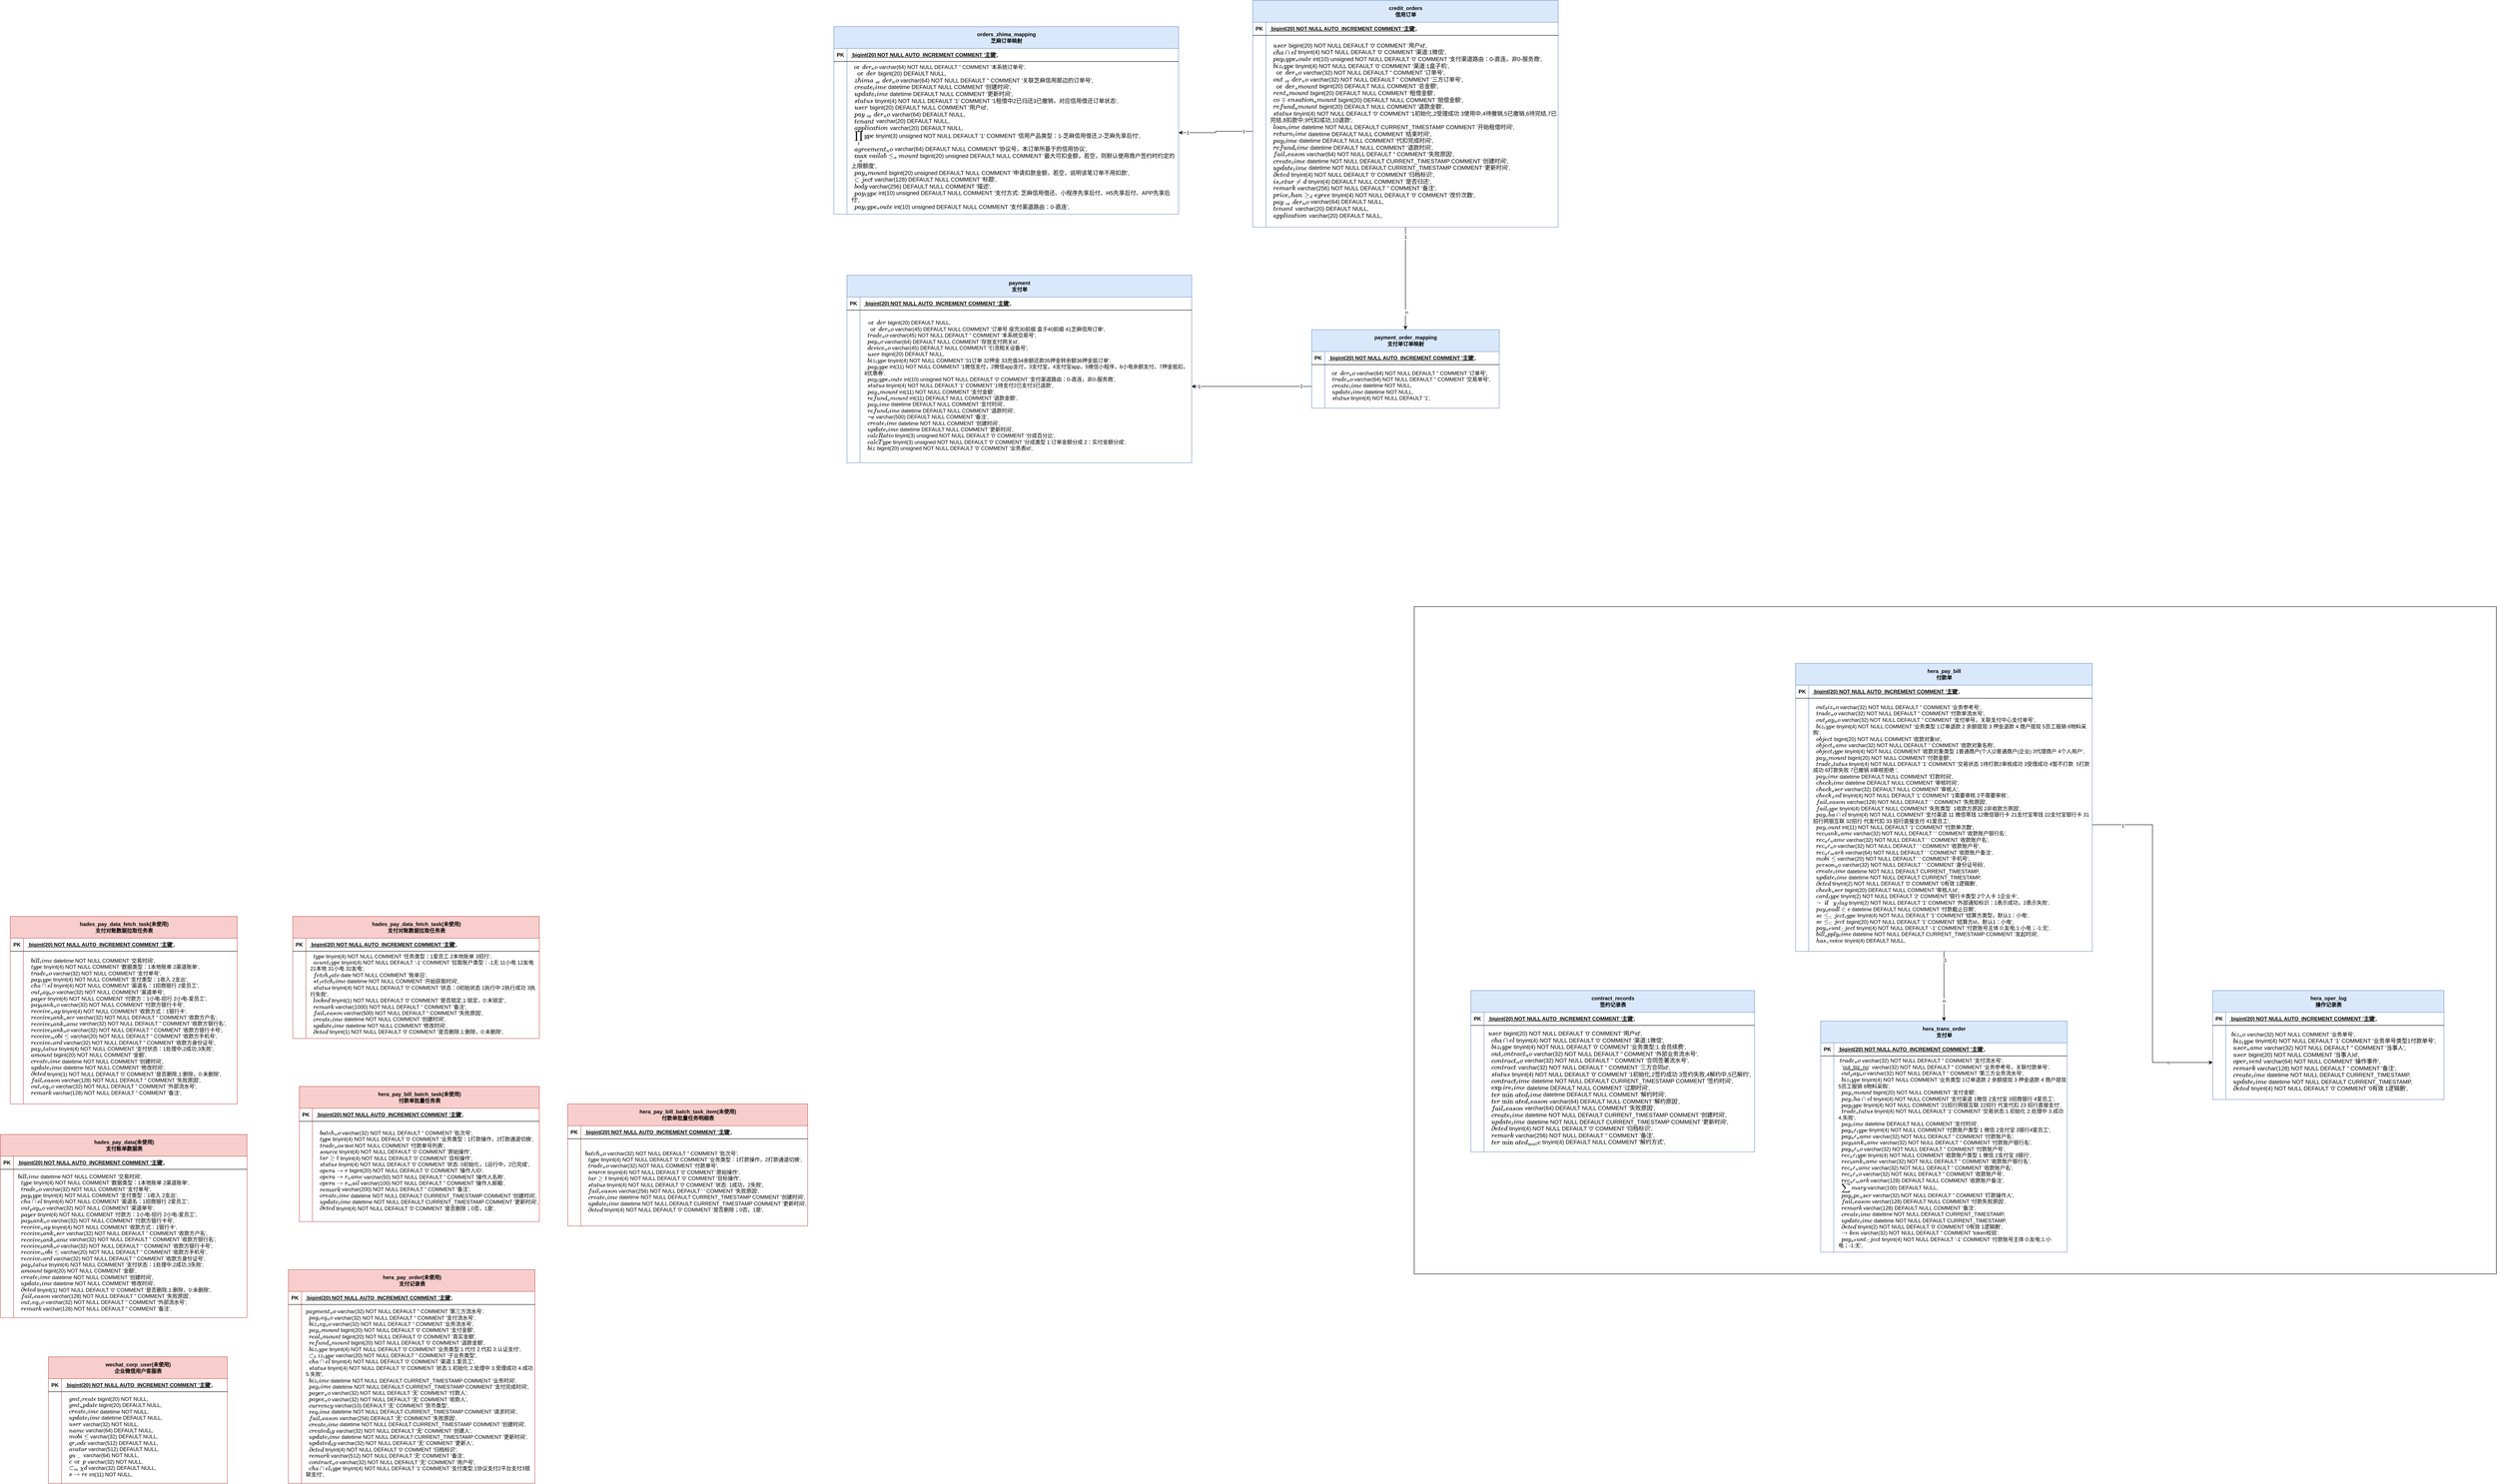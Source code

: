 <mxfile version="21.0.8" type="github">
  <diagram name="第 1 页" id="N2CALNT8F8_D19IIijXd">
    <mxGraphModel dx="5207" dy="2929" grid="1" gridSize="10" guides="1" tooltips="1" connect="1" arrows="1" fold="1" page="1" pageScale="1" pageWidth="827" pageHeight="1169" math="0" shadow="0">
      <root>
        <mxCell id="0" />
        <mxCell id="1" parent="0" />
        <mxCell id="k2LjzVEdCU2Bg38sYzsO-198" value="" style="rounded=0;whiteSpace=wrap;html=1;" vertex="1" parent="1">
          <mxGeometry x="780" y="1360" width="2480" height="1530" as="geometry" />
        </mxCell>
        <mxCell id="k2LjzVEdCU2Bg38sYzsO-96" style="edgeStyle=orthogonalEdgeStyle;rounded=0;orthogonalLoop=1;jettySize=auto;html=1;" edge="1" parent="1" source="k2LjzVEdCU2Bg38sYzsO-58" target="k2LjzVEdCU2Bg38sYzsO-85">
          <mxGeometry relative="1" as="geometry" />
        </mxCell>
        <mxCell id="k2LjzVEdCU2Bg38sYzsO-97" value="1" style="edgeLabel;html=1;align=center;verticalAlign=middle;resizable=0;points=[];" vertex="1" connectable="0" parent="k2LjzVEdCU2Bg38sYzsO-96">
          <mxGeometry x="-0.812" relative="1" as="geometry">
            <mxPoint as="offset" />
          </mxGeometry>
        </mxCell>
        <mxCell id="k2LjzVEdCU2Bg38sYzsO-98" value="n" style="edgeLabel;html=1;align=center;verticalAlign=middle;resizable=0;points=[];" vertex="1" connectable="0" parent="k2LjzVEdCU2Bg38sYzsO-96">
          <mxGeometry x="0.654" y="2" relative="1" as="geometry">
            <mxPoint as="offset" />
          </mxGeometry>
        </mxCell>
        <mxCell id="k2LjzVEdCU2Bg38sYzsO-58" value="credit_orders&lt;br&gt;信用订单&lt;br&gt;" style="shape=table;startSize=50;container=1;collapsible=1;childLayout=tableLayout;fixedRows=1;rowLines=0;fontStyle=1;align=center;resizeLast=1;html=1;fillColor=#dae8fc;strokeColor=#6c8ebf;" vertex="1" parent="1">
          <mxGeometry x="410" y="-30" width="700" height="520" as="geometry" />
        </mxCell>
        <mxCell id="k2LjzVEdCU2Bg38sYzsO-59" value="" style="shape=tableRow;horizontal=0;startSize=0;swimlaneHead=0;swimlaneBody=0;fillColor=none;collapsible=0;dropTarget=0;points=[[0,0.5],[1,0.5]];portConstraint=eastwest;top=0;left=0;right=0;bottom=1;" vertex="1" parent="k2LjzVEdCU2Bg38sYzsO-58">
          <mxGeometry y="50" width="700" height="30" as="geometry" />
        </mxCell>
        <mxCell id="k2LjzVEdCU2Bg38sYzsO-60" value="PK" style="shape=partialRectangle;connectable=0;fillColor=none;top=0;left=0;bottom=0;right=0;fontStyle=1;overflow=hidden;whiteSpace=wrap;html=1;" vertex="1" parent="k2LjzVEdCU2Bg38sYzsO-59">
          <mxGeometry width="30" height="30" as="geometry">
            <mxRectangle width="30" height="30" as="alternateBounds" />
          </mxGeometry>
        </mxCell>
        <mxCell id="k2LjzVEdCU2Bg38sYzsO-61" value="`id` bigint(20) NOT NULL AUTO_INCREMENT COMMENT &#39;主键&#39;," style="shape=partialRectangle;connectable=0;fillColor=none;top=0;left=0;bottom=0;right=0;align=left;spacingLeft=6;fontStyle=5;overflow=hidden;whiteSpace=wrap;html=1;" vertex="1" parent="k2LjzVEdCU2Bg38sYzsO-59">
          <mxGeometry x="30" width="670" height="30" as="geometry">
            <mxRectangle width="670" height="30" as="alternateBounds" />
          </mxGeometry>
        </mxCell>
        <mxCell id="k2LjzVEdCU2Bg38sYzsO-62" value="" style="shape=tableRow;horizontal=0;startSize=0;swimlaneHead=0;swimlaneBody=0;fillColor=none;collapsible=0;dropTarget=0;points=[[0,0.5],[1,0.5]];portConstraint=eastwest;top=0;left=0;right=0;bottom=0;" vertex="1" parent="k2LjzVEdCU2Bg38sYzsO-58">
          <mxGeometry y="80" width="700" height="440" as="geometry" />
        </mxCell>
        <mxCell id="k2LjzVEdCU2Bg38sYzsO-63" value="" style="shape=partialRectangle;connectable=0;fillColor=none;top=0;left=0;bottom=0;right=0;editable=1;overflow=hidden;whiteSpace=wrap;html=1;" vertex="1" parent="k2LjzVEdCU2Bg38sYzsO-62">
          <mxGeometry width="30" height="440" as="geometry">
            <mxRectangle width="30" height="440" as="alternateBounds" />
          </mxGeometry>
        </mxCell>
        <mxCell id="k2LjzVEdCU2Bg38sYzsO-64" value="&lt;div style=&quot;font-size: 13px;&quot;&gt;&lt;span style=&quot;background-color: initial;&quot;&gt;&amp;nbsp; `user_id` bigint(20) NOT NULL DEFAULT &#39;0&#39; COMMENT &#39;用户id&#39;,&lt;/span&gt;&lt;br&gt;&lt;/div&gt;&lt;div style=&quot;font-size: 13px;&quot;&gt;&lt;font style=&quot;font-size: 13px;&quot;&gt;&amp;nbsp; `channel` tinyint(4) NOT NULL DEFAULT &#39;0&#39; COMMENT &#39;渠道:1微信&#39;,&lt;/font&gt;&lt;/div&gt;&lt;div style=&quot;font-size: 13px;&quot;&gt;&lt;font style=&quot;font-size: 13px;&quot;&gt;&amp;nbsp; `pay_type_route` int(10) unsigned NOT NULL DEFAULT &#39;0&#39; COMMENT &#39;支付渠道路由：0-直连，非0-服务商&#39;,&lt;/font&gt;&lt;/div&gt;&lt;div style=&quot;font-size: 13px;&quot;&gt;&lt;font style=&quot;font-size: 13px;&quot;&gt;&amp;nbsp; `biz_type` tinyint(4) NOT NULL DEFAULT &#39;0&#39; COMMENT &#39;渠道:1盒子机&#39;,&lt;/font&gt;&lt;/div&gt;&lt;div style=&quot;font-size: 13px;&quot;&gt;&lt;font style=&quot;font-size: 13px;&quot;&gt;&amp;nbsp; `order_no` varchar(32) NOT NULL DEFAULT &#39;&#39; COMMENT &#39;订单号&#39;,&lt;/font&gt;&lt;/div&gt;&lt;div style=&quot;font-size: 13px;&quot;&gt;&lt;font style=&quot;font-size: 13px;&quot;&gt;&amp;nbsp; `out_order_no` varchar(32) NOT NULL DEFAULT &#39;&#39; COMMENT &#39;三方订单号&#39;,&lt;/font&gt;&lt;/div&gt;&lt;div style=&quot;font-size: 13px;&quot;&gt;&lt;font style=&quot;font-size: 13px;&quot;&gt;&amp;nbsp; `order_amount` bigint(20) DEFAULT NULL COMMENT &#39;总金额&#39;,&lt;/font&gt;&lt;/div&gt;&lt;div style=&quot;font-size: 13px;&quot;&gt;&lt;font style=&quot;font-size: 13px;&quot;&gt;&amp;nbsp; `rent_amount` bigint(20) DEFAULT NULL COMMENT &#39;租借金额&#39;,&lt;/font&gt;&lt;/div&gt;&lt;div style=&quot;font-size: 13px;&quot;&gt;&lt;font style=&quot;font-size: 13px;&quot;&gt;&amp;nbsp; `compensation_amount` bigint(20) DEFAULT NULL COMMENT &#39;赔偿金额&#39;,&lt;/font&gt;&lt;/div&gt;&lt;div style=&quot;font-size: 13px;&quot;&gt;&lt;font style=&quot;font-size: 13px;&quot;&gt;&amp;nbsp; `refund_amount` bigint(20) DEFAULT NULL COMMENT &#39;退款金额&#39;,&lt;/font&gt;&lt;/div&gt;&lt;div style=&quot;font-size: 13px;&quot;&gt;&lt;font style=&quot;font-size: 13px;&quot;&gt;&amp;nbsp; `status` tinyint(4) NOT NULL DEFAULT &#39;0&#39; COMMENT &#39;1初始化,2受理成功 3使用中,4待撤销,5已撤销,6待完结,7已完结,8扣款中,9代扣成功,10退款&#39;,&lt;/font&gt;&lt;/div&gt;&lt;div style=&quot;font-size: 13px;&quot;&gt;&lt;font style=&quot;font-size: 13px;&quot;&gt;&amp;nbsp; `loan_time` datetime NOT NULL DEFAULT CURRENT_TIMESTAMP COMMENT &#39;开始租借时间&#39;,&lt;/font&gt;&lt;/div&gt;&lt;div style=&quot;font-size: 13px;&quot;&gt;&lt;font style=&quot;font-size: 13px;&quot;&gt;&amp;nbsp; `return_time` datetime DEFAULT NULL COMMENT &#39;结束时间&#39;,&lt;/font&gt;&lt;/div&gt;&lt;div style=&quot;font-size: 13px;&quot;&gt;&lt;font style=&quot;font-size: 13px;&quot;&gt;&amp;nbsp; `pay_time` datetime DEFAULT NULL COMMENT &#39;代扣完成时间&#39;,&lt;/font&gt;&lt;/div&gt;&lt;div style=&quot;font-size: 13px;&quot;&gt;&lt;font style=&quot;font-size: 13px;&quot;&gt;&amp;nbsp; `refund_time` datetime DEFAULT NULL COMMENT &#39;退款时间&#39;,&lt;/font&gt;&lt;/div&gt;&lt;div style=&quot;font-size: 13px;&quot;&gt;&lt;font style=&quot;font-size: 13px;&quot;&gt;&amp;nbsp; `fail_reason` varchar(64) NOT NULL DEFAULT &#39;&#39; COMMENT &#39;失败原因&#39;,&lt;/font&gt;&lt;/div&gt;&lt;div style=&quot;font-size: 13px;&quot;&gt;&lt;font style=&quot;font-size: 13px;&quot;&gt;&amp;nbsp; `create_time` datetime NOT NULL DEFAULT CURRENT_TIMESTAMP COMMENT &#39;创建时间&#39;,&lt;/font&gt;&lt;/div&gt;&lt;div style=&quot;font-size: 13px;&quot;&gt;&lt;font style=&quot;font-size: 13px;&quot;&gt;&amp;nbsp; `update_time` datetime NOT NULL DEFAULT CURRENT_TIMESTAMP COMMENT &#39;更新时间&#39;,&lt;/font&gt;&lt;/div&gt;&lt;div style=&quot;font-size: 13px;&quot;&gt;&lt;font style=&quot;font-size: 13px;&quot;&gt;&amp;nbsp; `deleted` tinyint(4) NOT NULL DEFAULT &#39;0&#39; COMMENT &#39;归档标识&#39;,&lt;/font&gt;&lt;/div&gt;&lt;div style=&quot;font-size: 13px;&quot;&gt;&lt;font style=&quot;font-size: 13px;&quot;&gt;&amp;nbsp; `is_returned` tinyint(4) DEFAULT NULL COMMENT &#39;是否归还&#39;,&lt;/font&gt;&lt;/div&gt;&lt;div style=&quot;font-size: 13px;&quot;&gt;&lt;font style=&quot;font-size: 13px;&quot;&gt;&amp;nbsp; `remark` varchar(256) NOT NULL DEFAULT &#39;&#39; COMMENT &#39;备注&#39;,&lt;/font&gt;&lt;/div&gt;&lt;div style=&quot;font-size: 13px;&quot;&gt;&lt;font style=&quot;font-size: 13px;&quot;&gt;&amp;nbsp; `price_change_degree` tinyint(4) NOT NULL DEFAULT &#39;0&#39; COMMENT &#39;改价次数&#39;,&lt;/font&gt;&lt;/div&gt;&lt;div style=&quot;font-size: 13px;&quot;&gt;&lt;font style=&quot;font-size: 13px;&quot;&gt;&amp;nbsp; `pay_order_no` varchar(64) DEFAULT NULL,&lt;/font&gt;&lt;/div&gt;&lt;div style=&quot;font-size: 13px;&quot;&gt;&lt;font style=&quot;font-size: 13px;&quot;&gt;&amp;nbsp; `tenant_id` varchar(20) DEFAULT NULL,&lt;/font&gt;&lt;/div&gt;&lt;div style=&quot;font-size: 13px;&quot;&gt;&lt;font style=&quot;font-size: 13px;&quot;&gt;&amp;nbsp; `application_id` varchar(20) DEFAULT NULL,&lt;/font&gt;&lt;/div&gt;" style="shape=partialRectangle;connectable=0;fillColor=none;top=0;left=0;bottom=0;right=0;align=left;spacingLeft=6;overflow=hidden;whiteSpace=wrap;html=1;spacing=4;spacingTop=-5;" vertex="1" parent="k2LjzVEdCU2Bg38sYzsO-62">
          <mxGeometry x="30" width="670" height="440" as="geometry">
            <mxRectangle width="670" height="440" as="alternateBounds" />
          </mxGeometry>
        </mxCell>
        <mxCell id="k2LjzVEdCU2Bg38sYzsO-71" value="orders_zhima_mapping&lt;br&gt;芝麻订单映射" style="shape=table;startSize=50;container=1;collapsible=1;childLayout=tableLayout;fixedRows=1;rowLines=0;fontStyle=1;align=center;resizeLast=1;html=1;fillColor=#dae8fc;strokeColor=#6c8ebf;" vertex="1" parent="1">
          <mxGeometry x="-550" y="30" width="790" height="430" as="geometry" />
        </mxCell>
        <mxCell id="k2LjzVEdCU2Bg38sYzsO-72" value="" style="shape=tableRow;horizontal=0;startSize=0;swimlaneHead=0;swimlaneBody=0;fillColor=none;collapsible=0;dropTarget=0;points=[[0,0.5],[1,0.5]];portConstraint=eastwest;top=0;left=0;right=0;bottom=1;" vertex="1" parent="k2LjzVEdCU2Bg38sYzsO-71">
          <mxGeometry y="50" width="790" height="30" as="geometry" />
        </mxCell>
        <mxCell id="k2LjzVEdCU2Bg38sYzsO-73" value="PK" style="shape=partialRectangle;connectable=0;fillColor=none;top=0;left=0;bottom=0;right=0;fontStyle=1;overflow=hidden;whiteSpace=wrap;html=1;" vertex="1" parent="k2LjzVEdCU2Bg38sYzsO-72">
          <mxGeometry width="30" height="30" as="geometry">
            <mxRectangle width="30" height="30" as="alternateBounds" />
          </mxGeometry>
        </mxCell>
        <mxCell id="k2LjzVEdCU2Bg38sYzsO-74" value="`id` bigint(20) NOT NULL AUTO_INCREMENT COMMENT &#39;主键&#39;," style="shape=partialRectangle;connectable=0;fillColor=none;top=0;left=0;bottom=0;right=0;align=left;spacingLeft=6;fontStyle=5;overflow=hidden;whiteSpace=wrap;html=1;" vertex="1" parent="k2LjzVEdCU2Bg38sYzsO-72">
          <mxGeometry x="30" width="760" height="30" as="geometry">
            <mxRectangle width="760" height="30" as="alternateBounds" />
          </mxGeometry>
        </mxCell>
        <mxCell id="k2LjzVEdCU2Bg38sYzsO-75" value="" style="shape=tableRow;horizontal=0;startSize=0;swimlaneHead=0;swimlaneBody=0;fillColor=none;collapsible=0;dropTarget=0;points=[[0,0.5],[1,0.5]];portConstraint=eastwest;top=0;left=0;right=0;bottom=0;" vertex="1" parent="k2LjzVEdCU2Bg38sYzsO-71">
          <mxGeometry y="80" width="790" height="350" as="geometry" />
        </mxCell>
        <mxCell id="k2LjzVEdCU2Bg38sYzsO-76" value="" style="shape=partialRectangle;connectable=0;fillColor=none;top=0;left=0;bottom=0;right=0;editable=1;overflow=hidden;whiteSpace=wrap;html=1;" vertex="1" parent="k2LjzVEdCU2Bg38sYzsO-75">
          <mxGeometry width="30" height="350" as="geometry">
            <mxRectangle width="30" height="350" as="alternateBounds" />
          </mxGeometry>
        </mxCell>
        <mxCell id="k2LjzVEdCU2Bg38sYzsO-77" value="&lt;div style=&quot;&quot;&gt;&lt;div style=&quot;&quot;&gt;`order_no` varchar(64) NOT NULL DEFAULT &#39;&#39; COMMENT &#39;本系统订单号&#39;,&lt;/div&gt;&lt;div style=&quot;&quot;&gt;&lt;span style=&quot;font-size: 13px;&quot;&gt;&amp;nbsp; `order_id` bigint(20) DEFAULT NULL,&lt;/span&gt;&lt;/div&gt;&lt;div style=&quot;&quot;&gt;&lt;span style=&quot;font-size: 13px;&quot;&gt;&amp;nbsp; `zhima_order_no` varchar(64) NOT NULL DEFAULT &#39;&#39; COMMENT &#39;关联芝麻信用那边的订单号&#39;,&lt;/span&gt;&lt;/div&gt;&lt;div style=&quot;&quot;&gt;&lt;span style=&quot;font-size: 13px;&quot;&gt;&amp;nbsp; `create_time` datetime DEFAULT NULL COMMENT &#39;创建时间&#39;,&lt;/span&gt;&lt;/div&gt;&lt;div style=&quot;&quot;&gt;&lt;span style=&quot;font-size: 13px;&quot;&gt;&amp;nbsp; `update_time` datetime DEFAULT NULL COMMENT &#39;更新时间&#39;,&lt;/span&gt;&lt;/div&gt;&lt;div style=&quot;&quot;&gt;&lt;span style=&quot;font-size: 13px;&quot;&gt;&amp;nbsp; `status` tinyint(4) NOT NULL DEFAULT &#39;1&#39; COMMENT &#39;1租借中2已归还3已撤销，对应信用借还订单状态&#39;,&lt;/span&gt;&lt;/div&gt;&lt;div style=&quot;&quot;&gt;&lt;span style=&quot;font-size: 13px;&quot;&gt;&amp;nbsp; `user_id` bigint(20) DEFAULT NULL COMMENT &#39;用户Id&#39;,&lt;/span&gt;&lt;/div&gt;&lt;div style=&quot;&quot;&gt;&lt;span style=&quot;font-size: 13px;&quot;&gt;&amp;nbsp; `pay_order_no` varchar(64) DEFAULT NULL,&lt;/span&gt;&lt;/div&gt;&lt;div style=&quot;&quot;&gt;&lt;span style=&quot;font-size: 13px;&quot;&gt;&amp;nbsp; `tenant_id` varchar(20) DEFAULT NULL,&lt;/span&gt;&lt;/div&gt;&lt;div style=&quot;&quot;&gt;&lt;span style=&quot;font-size: 13px;&quot;&gt;&amp;nbsp; `application_id` varchar(20) DEFAULT NULL,&lt;/span&gt;&lt;/div&gt;&lt;div style=&quot;&quot;&gt;&lt;span style=&quot;font-size: 13px;&quot;&gt;&amp;nbsp; `prod_type` tinyint(3) unsigned NOT NULL DEFAULT &#39;1&#39; COMMENT &#39;信用产品类型：1-芝麻信用借还,2-芝麻先享后付&#39;,&lt;/span&gt;&lt;/div&gt;&lt;div style=&quot;&quot;&gt;&lt;span style=&quot;font-size: 13px;&quot;&gt;&amp;nbsp; `agreement_no` varchar(64) DEFAULT NULL COMMENT &#39;协议号，本订单所基于的信用协议&#39;,&lt;/span&gt;&lt;/div&gt;&lt;div style=&quot;&quot;&gt;&lt;span style=&quot;font-size: 13px;&quot;&gt;&amp;nbsp; `max_available_amount` bigint(20) unsigned DEFAULT NULL COMMENT &#39;最大可扣金额，若空，则默认使用商户签约时约定的上限额度&#39;,&lt;/span&gt;&lt;/div&gt;&lt;div style=&quot;&quot;&gt;&lt;span style=&quot;font-size: 13px;&quot;&gt;&amp;nbsp; `pay_amount` bigint(20) unsigned DEFAULT NULL COMMENT &#39;申请扣款金额，若空，说明该笔订单不用扣款&#39;,&lt;/span&gt;&lt;/div&gt;&lt;div style=&quot;&quot;&gt;&lt;span style=&quot;font-size: 13px;&quot;&gt;&amp;nbsp; `subject` varchar(128) DEFAULT NULL COMMENT &#39;标题&#39;,&lt;/span&gt;&lt;/div&gt;&lt;div style=&quot;&quot;&gt;&lt;span style=&quot;font-size: 13px;&quot;&gt;&amp;nbsp; `body` varchar(256) DEFAULT NULL COMMENT &#39;描述&#39;,&lt;/span&gt;&lt;/div&gt;&lt;div style=&quot;&quot;&gt;&lt;span style=&quot;font-size: 13px;&quot;&gt;&amp;nbsp; `pay_type` int(10) unsigned DEFAULT NULL COMMENT &#39;支付方式: 芝麻信用借还、小程序先享后付、H5先享后付、APP先享后付&#39;,&lt;/span&gt;&lt;/div&gt;&lt;div style=&quot;&quot;&gt;&lt;span style=&quot;font-size: 13px;&quot;&gt;&amp;nbsp; `pay_type_route` int(10) unsigned DEFAULT NULL COMMENT &#39;支付渠道路由：0-直连&#39;,&lt;/span&gt;&lt;/div&gt;&lt;/div&gt;" style="shape=partialRectangle;connectable=0;fillColor=none;top=0;left=0;bottom=0;right=0;align=left;spacingLeft=6;overflow=hidden;whiteSpace=wrap;html=1;spacing=4;spacingTop=-5;" vertex="1" parent="k2LjzVEdCU2Bg38sYzsO-75">
          <mxGeometry x="30" width="760" height="350" as="geometry">
            <mxRectangle width="760" height="350" as="alternateBounds" />
          </mxGeometry>
        </mxCell>
        <mxCell id="k2LjzVEdCU2Bg38sYzsO-78" value="payment&lt;br&gt;支付单" style="shape=table;startSize=50;container=1;collapsible=1;childLayout=tableLayout;fixedRows=1;rowLines=0;fontStyle=1;align=center;resizeLast=1;html=1;fillColor=#dae8fc;strokeColor=#6c8ebf;" vertex="1" parent="1">
          <mxGeometry x="-520" y="600" width="790" height="430" as="geometry" />
        </mxCell>
        <mxCell id="k2LjzVEdCU2Bg38sYzsO-79" value="" style="shape=tableRow;horizontal=0;startSize=0;swimlaneHead=0;swimlaneBody=0;fillColor=none;collapsible=0;dropTarget=0;points=[[0,0.5],[1,0.5]];portConstraint=eastwest;top=0;left=0;right=0;bottom=1;" vertex="1" parent="k2LjzVEdCU2Bg38sYzsO-78">
          <mxGeometry y="50" width="790" height="30" as="geometry" />
        </mxCell>
        <mxCell id="k2LjzVEdCU2Bg38sYzsO-80" value="PK" style="shape=partialRectangle;connectable=0;fillColor=none;top=0;left=0;bottom=0;right=0;fontStyle=1;overflow=hidden;whiteSpace=wrap;html=1;" vertex="1" parent="k2LjzVEdCU2Bg38sYzsO-79">
          <mxGeometry width="30" height="30" as="geometry">
            <mxRectangle width="30" height="30" as="alternateBounds" />
          </mxGeometry>
        </mxCell>
        <mxCell id="k2LjzVEdCU2Bg38sYzsO-81" value="`id` bigint(20) NOT NULL AUTO_INCREMENT COMMENT &#39;主键&#39;," style="shape=partialRectangle;connectable=0;fillColor=none;top=0;left=0;bottom=0;right=0;align=left;spacingLeft=6;fontStyle=5;overflow=hidden;whiteSpace=wrap;html=1;" vertex="1" parent="k2LjzVEdCU2Bg38sYzsO-79">
          <mxGeometry x="30" width="760" height="30" as="geometry">
            <mxRectangle width="760" height="30" as="alternateBounds" />
          </mxGeometry>
        </mxCell>
        <mxCell id="k2LjzVEdCU2Bg38sYzsO-82" value="" style="shape=tableRow;horizontal=0;startSize=0;swimlaneHead=0;swimlaneBody=0;fillColor=none;collapsible=0;dropTarget=0;points=[[0,0.5],[1,0.5]];portConstraint=eastwest;top=0;left=0;right=0;bottom=0;" vertex="1" parent="k2LjzVEdCU2Bg38sYzsO-78">
          <mxGeometry y="80" width="790" height="350" as="geometry" />
        </mxCell>
        <mxCell id="k2LjzVEdCU2Bg38sYzsO-83" value="" style="shape=partialRectangle;connectable=0;fillColor=none;top=0;left=0;bottom=0;right=0;editable=1;overflow=hidden;whiteSpace=wrap;html=1;" vertex="1" parent="k2LjzVEdCU2Bg38sYzsO-82">
          <mxGeometry width="30" height="350" as="geometry">
            <mxRectangle width="30" height="350" as="alternateBounds" />
          </mxGeometry>
        </mxCell>
        <mxCell id="k2LjzVEdCU2Bg38sYzsO-84" value="&lt;div style=&quot;&quot;&gt;&lt;div style=&quot;&quot;&gt;&lt;div&gt;&amp;nbsp;`order_id` bigint(20) DEFAULT NULL,&lt;/div&gt;&lt;div&gt;&amp;nbsp; `order_no` varchar(45) DEFAULT NULL COMMENT &#39;订单号 座充30前缀 盒子40前缀 41芝麻信用订单&#39;,&lt;/div&gt;&lt;div&gt;&amp;nbsp; `trade_no` varchar(45) NOT NULL DEFAULT &#39;&#39; COMMENT &#39;本系统交易号&#39;,&lt;/div&gt;&lt;div&gt;&amp;nbsp; `pay_no` varchar(64) DEFAULT NULL COMMENT &#39;存放支付网关id&#39;,&lt;/div&gt;&lt;div&gt;&amp;nbsp; `device_no` varchar(45) DEFAULT NULL COMMENT &#39;引流相关设备号&#39;,&lt;/div&gt;&lt;div&gt;&amp;nbsp; `user_id` bigint(20) DEFAULT NULL,&lt;/div&gt;&lt;div&gt;&amp;nbsp; `biz_type` tinyint(4) NOT NULL COMMENT &#39;31订单 32押金 33充值34余额还款35押金转余额36押金抵订单&#39;,&lt;/div&gt;&lt;div&gt;&amp;nbsp; `pay_type` int(11) NOT NULL COMMENT &#39;1微信支付，2微信app支付，3支付宝，4支付宝app，5微信小程序，6小电余额支付，7押金抵扣，8优惠券&#39;,&lt;/div&gt;&lt;div&gt;&amp;nbsp; `pay_type_route` int(10) unsigned NOT NULL DEFAULT &#39;0&#39; COMMENT &#39;支付渠道路由：0-直连，非0-服务商&#39;,&lt;/div&gt;&lt;div&gt;&amp;nbsp; `status` tinyint(4) NOT NULL DEFAULT &#39;1&#39; COMMENT &#39;1待支付2已支付3已退款&#39;,&lt;/div&gt;&lt;div&gt;&amp;nbsp; `pay_amount` int(11) NOT NULL COMMENT &#39;支付金额&#39;,&lt;/div&gt;&lt;div&gt;&amp;nbsp; `refund_amount` int(11) DEFAULT NULL COMMENT &#39;退款金额&#39;,&lt;/div&gt;&lt;div&gt;&amp;nbsp; `pay_time` datetime DEFAULT NULL COMMENT &#39;支付时间&#39;,&lt;/div&gt;&lt;div&gt;&amp;nbsp; `refund_time` datetime DEFAULT NULL COMMENT &#39;退款时间&#39;,&lt;/div&gt;&lt;div&gt;&amp;nbsp; `note` varchar(500) DEFAULT NULL COMMENT &#39;备注&#39;,&lt;/div&gt;&lt;div&gt;&amp;nbsp; `create_time` datetime NOT NULL COMMENT &#39;创建时间&#39;,&lt;/div&gt;&lt;div&gt;&amp;nbsp; `update_time` datetime DEFAULT NULL COMMENT &#39;更新时间&#39;,&lt;/div&gt;&lt;div&gt;&amp;nbsp; `calcRatio` tinyint(3) unsigned NOT NULL DEFAULT &#39;0&#39; COMMENT &#39;分成百分比&#39;,&lt;/div&gt;&lt;div&gt;&amp;nbsp; `calcType` tinyint(3) unsigned NOT NULL DEFAULT &#39;0&#39; COMMENT &#39;分成类型 1:订单金额分成 2：实付金额分成&#39;,&lt;/div&gt;&lt;div&gt;&amp;nbsp; `biz_id` bigint(20) unsigned NOT NULL DEFAULT &#39;0&#39; COMMENT &#39;业务表id&#39;,&lt;/div&gt;&lt;/div&gt;&lt;/div&gt;" style="shape=partialRectangle;connectable=0;fillColor=none;top=0;left=0;bottom=0;right=0;align=left;spacingLeft=6;overflow=hidden;whiteSpace=wrap;html=1;spacing=4;spacingTop=-5;" vertex="1" parent="k2LjzVEdCU2Bg38sYzsO-82">
          <mxGeometry x="30" width="760" height="350" as="geometry">
            <mxRectangle width="760" height="350" as="alternateBounds" />
          </mxGeometry>
        </mxCell>
        <mxCell id="k2LjzVEdCU2Bg38sYzsO-85" value="payment_order_mapping&lt;br&gt;支付单订单映射" style="shape=table;startSize=50;container=1;collapsible=1;childLayout=tableLayout;fixedRows=1;rowLines=0;fontStyle=1;align=center;resizeLast=1;html=1;fillColor=#dae8fc;strokeColor=#6c8ebf;" vertex="1" parent="1">
          <mxGeometry x="545" y="725" width="430" height="180" as="geometry" />
        </mxCell>
        <mxCell id="k2LjzVEdCU2Bg38sYzsO-86" value="" style="shape=tableRow;horizontal=0;startSize=0;swimlaneHead=0;swimlaneBody=0;fillColor=none;collapsible=0;dropTarget=0;points=[[0,0.5],[1,0.5]];portConstraint=eastwest;top=0;left=0;right=0;bottom=1;" vertex="1" parent="k2LjzVEdCU2Bg38sYzsO-85">
          <mxGeometry y="50" width="430" height="30" as="geometry" />
        </mxCell>
        <mxCell id="k2LjzVEdCU2Bg38sYzsO-87" value="PK" style="shape=partialRectangle;connectable=0;fillColor=none;top=0;left=0;bottom=0;right=0;fontStyle=1;overflow=hidden;whiteSpace=wrap;html=1;" vertex="1" parent="k2LjzVEdCU2Bg38sYzsO-86">
          <mxGeometry width="30" height="30" as="geometry">
            <mxRectangle width="30" height="30" as="alternateBounds" />
          </mxGeometry>
        </mxCell>
        <mxCell id="k2LjzVEdCU2Bg38sYzsO-88" value="`id` bigint(20) NOT NULL AUTO_INCREMENT COMMENT &#39;主键&#39;," style="shape=partialRectangle;connectable=0;fillColor=none;top=0;left=0;bottom=0;right=0;align=left;spacingLeft=6;fontStyle=5;overflow=hidden;whiteSpace=wrap;html=1;" vertex="1" parent="k2LjzVEdCU2Bg38sYzsO-86">
          <mxGeometry x="30" width="400" height="30" as="geometry">
            <mxRectangle width="400" height="30" as="alternateBounds" />
          </mxGeometry>
        </mxCell>
        <mxCell id="k2LjzVEdCU2Bg38sYzsO-89" value="" style="shape=tableRow;horizontal=0;startSize=0;swimlaneHead=0;swimlaneBody=0;fillColor=none;collapsible=0;dropTarget=0;points=[[0,0.5],[1,0.5]];portConstraint=eastwest;top=0;left=0;right=0;bottom=0;" vertex="1" parent="k2LjzVEdCU2Bg38sYzsO-85">
          <mxGeometry y="80" width="430" height="100" as="geometry" />
        </mxCell>
        <mxCell id="k2LjzVEdCU2Bg38sYzsO-90" value="" style="shape=partialRectangle;connectable=0;fillColor=none;top=0;left=0;bottom=0;right=0;editable=1;overflow=hidden;whiteSpace=wrap;html=1;" vertex="1" parent="k2LjzVEdCU2Bg38sYzsO-89">
          <mxGeometry width="30" height="100" as="geometry">
            <mxRectangle width="30" height="100" as="alternateBounds" />
          </mxGeometry>
        </mxCell>
        <mxCell id="k2LjzVEdCU2Bg38sYzsO-91" value="&lt;div style=&quot;&quot;&gt;&lt;div style=&quot;&quot;&gt;&lt;div&gt;`order_no` varchar(64) NOT NULL DEFAULT &#39;&#39; COMMENT &#39;订单号&#39;,&lt;/div&gt;&lt;div&gt;&amp;nbsp; `trade_no` varchar(64) NOT NULL DEFAULT &#39;&#39; COMMENT &#39;交易单号&#39;,&lt;/div&gt;&lt;div&gt;&amp;nbsp; `create_time` datetime NOT NULL,&lt;/div&gt;&lt;div&gt;&amp;nbsp; `update_time` datetime NOT NULL,&lt;/div&gt;&lt;div&gt;&amp;nbsp; `status` tinyint(4) NOT NULL DEFAULT &#39;1&#39;,&lt;/div&gt;&lt;/div&gt;&lt;/div&gt;" style="shape=partialRectangle;connectable=0;fillColor=none;top=0;left=0;bottom=0;right=0;align=left;spacingLeft=6;overflow=hidden;whiteSpace=wrap;html=1;spacing=4;spacingTop=-5;" vertex="1" parent="k2LjzVEdCU2Bg38sYzsO-89">
          <mxGeometry x="30" width="400" height="100" as="geometry">
            <mxRectangle width="400" height="100" as="alternateBounds" />
          </mxGeometry>
        </mxCell>
        <mxCell id="k2LjzVEdCU2Bg38sYzsO-92" style="edgeStyle=orthogonalEdgeStyle;rounded=0;orthogonalLoop=1;jettySize=auto;html=1;entryX=1;entryY=0.466;entryDx=0;entryDy=0;entryPerimeter=0;" edge="1" parent="1" source="k2LjzVEdCU2Bg38sYzsO-62" target="k2LjzVEdCU2Bg38sYzsO-75">
          <mxGeometry relative="1" as="geometry" />
        </mxCell>
        <mxCell id="k2LjzVEdCU2Bg38sYzsO-94" value="1" style="edgeLabel;html=1;align=center;verticalAlign=middle;resizable=0;points=[];" vertex="1" connectable="0" parent="k2LjzVEdCU2Bg38sYzsO-92">
          <mxGeometry x="0.756" relative="1" as="geometry">
            <mxPoint as="offset" />
          </mxGeometry>
        </mxCell>
        <mxCell id="k2LjzVEdCU2Bg38sYzsO-95" value="1" style="edgeLabel;html=1;align=center;verticalAlign=middle;resizable=0;points=[];" vertex="1" connectable="0" parent="k2LjzVEdCU2Bg38sYzsO-92">
          <mxGeometry x="-0.75" relative="1" as="geometry">
            <mxPoint as="offset" />
          </mxGeometry>
        </mxCell>
        <mxCell id="k2LjzVEdCU2Bg38sYzsO-99" style="edgeStyle=orthogonalEdgeStyle;rounded=0;orthogonalLoop=1;jettySize=auto;html=1;entryX=1;entryY=0.5;entryDx=0;entryDy=0;" edge="1" parent="1" source="k2LjzVEdCU2Bg38sYzsO-89" target="k2LjzVEdCU2Bg38sYzsO-82">
          <mxGeometry relative="1" as="geometry" />
        </mxCell>
        <mxCell id="k2LjzVEdCU2Bg38sYzsO-100" value="1" style="edgeLabel;html=1;align=center;verticalAlign=middle;resizable=0;points=[];" vertex="1" connectable="0" parent="k2LjzVEdCU2Bg38sYzsO-99">
          <mxGeometry x="0.759" y="8" relative="1" as="geometry">
            <mxPoint x="-16" y="-8" as="offset" />
          </mxGeometry>
        </mxCell>
        <mxCell id="k2LjzVEdCU2Bg38sYzsO-101" value="1" style="edgeLabel;html=1;align=center;verticalAlign=middle;resizable=0;points=[];" vertex="1" connectable="0" parent="k2LjzVEdCU2Bg38sYzsO-99">
          <mxGeometry x="-0.825" y="5" relative="1" as="geometry">
            <mxPoint y="-6" as="offset" />
          </mxGeometry>
        </mxCell>
        <mxCell id="k2LjzVEdCU2Bg38sYzsO-105" value="contract_records&lt;br&gt;签约记录表" style="shape=table;startSize=50;container=1;collapsible=1;childLayout=tableLayout;fixedRows=1;rowLines=0;fontStyle=1;align=center;resizeLast=1;html=1;fillColor=#dae8fc;strokeColor=#6c8ebf;" vertex="1" parent="1">
          <mxGeometry x="910" y="2240" width="650" height="370" as="geometry" />
        </mxCell>
        <mxCell id="k2LjzVEdCU2Bg38sYzsO-106" value="" style="shape=tableRow;horizontal=0;startSize=0;swimlaneHead=0;swimlaneBody=0;fillColor=none;collapsible=0;dropTarget=0;points=[[0,0.5],[1,0.5]];portConstraint=eastwest;top=0;left=0;right=0;bottom=1;" vertex="1" parent="k2LjzVEdCU2Bg38sYzsO-105">
          <mxGeometry y="50" width="650" height="30" as="geometry" />
        </mxCell>
        <mxCell id="k2LjzVEdCU2Bg38sYzsO-107" value="PK" style="shape=partialRectangle;connectable=0;fillColor=none;top=0;left=0;bottom=0;right=0;fontStyle=1;overflow=hidden;whiteSpace=wrap;html=1;" vertex="1" parent="k2LjzVEdCU2Bg38sYzsO-106">
          <mxGeometry width="30" height="30" as="geometry">
            <mxRectangle width="30" height="30" as="alternateBounds" />
          </mxGeometry>
        </mxCell>
        <mxCell id="k2LjzVEdCU2Bg38sYzsO-108" value="`id` bigint(20) NOT NULL AUTO_INCREMENT COMMENT &#39;主键&#39;," style="shape=partialRectangle;connectable=0;fillColor=none;top=0;left=0;bottom=0;right=0;align=left;spacingLeft=6;fontStyle=5;overflow=hidden;whiteSpace=wrap;html=1;" vertex="1" parent="k2LjzVEdCU2Bg38sYzsO-106">
          <mxGeometry x="30" width="620" height="30" as="geometry">
            <mxRectangle width="620" height="30" as="alternateBounds" />
          </mxGeometry>
        </mxCell>
        <mxCell id="k2LjzVEdCU2Bg38sYzsO-109" value="" style="shape=tableRow;horizontal=0;startSize=0;swimlaneHead=0;swimlaneBody=0;fillColor=none;collapsible=0;dropTarget=0;points=[[0,0.5],[1,0.5]];portConstraint=eastwest;top=0;left=0;right=0;bottom=0;" vertex="1" parent="k2LjzVEdCU2Bg38sYzsO-105">
          <mxGeometry y="80" width="650" height="290" as="geometry" />
        </mxCell>
        <mxCell id="k2LjzVEdCU2Bg38sYzsO-110" value="" style="shape=partialRectangle;connectable=0;fillColor=none;top=0;left=0;bottom=0;right=0;editable=1;overflow=hidden;whiteSpace=wrap;html=1;" vertex="1" parent="k2LjzVEdCU2Bg38sYzsO-109">
          <mxGeometry width="30" height="290" as="geometry">
            <mxRectangle width="30" height="290" as="alternateBounds" />
          </mxGeometry>
        </mxCell>
        <mxCell id="k2LjzVEdCU2Bg38sYzsO-111" value="&lt;div style=&quot;font-size: 13px;&quot;&gt;&lt;div&gt;`user_id` bigint(20) NOT NULL DEFAULT &#39;0&#39; COMMENT &#39;用户id&#39;,&lt;/div&gt;&lt;div&gt;&amp;nbsp; `channel` tinyint(4) NOT NULL DEFAULT &#39;0&#39; COMMENT &#39;渠道:1微信&#39;,&lt;/div&gt;&lt;div&gt;&amp;nbsp; `biz_type` tinyint(4) NOT NULL DEFAULT &#39;0&#39; COMMENT &#39;业务类型:1.会员续费&#39;,&lt;/div&gt;&lt;div&gt;&amp;nbsp; `out_contract_no` varchar(32) NOT NULL DEFAULT &#39;&#39; COMMENT &#39;外部业务流水号&#39;,&lt;/div&gt;&lt;div&gt;&amp;nbsp; `contract_no` varchar(32) NOT NULL DEFAULT &#39;&#39; COMMENT &#39;合同签署流水号&#39;,&lt;/div&gt;&lt;div&gt;&amp;nbsp; `contract_id` varchar(32) NOT NULL DEFAULT &#39;&#39; COMMENT &#39;三方合同id&#39;,&lt;/div&gt;&lt;div&gt;&amp;nbsp; `status` tinyint(4) NOT NULL DEFAULT &#39;0&#39; COMMENT &#39;1初始化,2签约成功 3签约失败,4解约中,5已解约&#39;,&lt;/div&gt;&lt;div&gt;&amp;nbsp; `contract_time` datetime NOT NULL DEFAULT CURRENT_TIMESTAMP COMMENT &#39;签约时间&#39;,&lt;/div&gt;&lt;div&gt;&amp;nbsp; `expire_time` datetime DEFAULT NULL COMMENT &#39;过期时间&#39;,&lt;/div&gt;&lt;div&gt;&amp;nbsp; `terminated_time` datetime DEFAULT NULL COMMENT &#39;解约时间&#39;,&lt;/div&gt;&lt;div&gt;&amp;nbsp; `terminated_reason` varchar(64) DEFAULT NULL COMMENT &#39;解约原因&#39;,&lt;/div&gt;&lt;div&gt;&amp;nbsp; `fail_reason` varchar(64) DEFAULT NULL COMMENT &#39;失败原因&#39;,&lt;/div&gt;&lt;div&gt;&amp;nbsp; `create_time` datetime NOT NULL DEFAULT CURRENT_TIMESTAMP COMMENT &#39;创建时间&#39;,&lt;/div&gt;&lt;div&gt;&amp;nbsp; `update_time` datetime NOT NULL DEFAULT CURRENT_TIMESTAMP COMMENT &#39;更新时间&#39;,&lt;/div&gt;&lt;div&gt;&amp;nbsp; `deleted` tinyint(4) NOT NULL DEFAULT &#39;0&#39; COMMENT &#39;归档标识&#39;,&lt;/div&gt;&lt;div&gt;&amp;nbsp; `remark` varchar(256) NOT NULL DEFAULT &#39;&#39; COMMENT &#39;备注&#39;,&lt;/div&gt;&lt;div&gt;&amp;nbsp; `terminated_mode` tinyint(4) DEFAULT NULL COMMENT &#39;解约方式&#39;,&lt;/div&gt;&lt;/div&gt;" style="shape=partialRectangle;connectable=0;fillColor=none;top=0;left=0;bottom=0;right=0;align=left;spacingLeft=6;overflow=hidden;whiteSpace=wrap;html=1;spacing=4;spacingTop=-5;" vertex="1" parent="k2LjzVEdCU2Bg38sYzsO-109">
          <mxGeometry x="30" width="620" height="290" as="geometry">
            <mxRectangle width="620" height="290" as="alternateBounds" />
          </mxGeometry>
        </mxCell>
        <mxCell id="k2LjzVEdCU2Bg38sYzsO-112" value="hera_oper_log&lt;br&gt;操作记录表" style="shape=table;startSize=50;container=1;collapsible=1;childLayout=tableLayout;fixedRows=1;rowLines=0;fontStyle=1;align=center;resizeLast=1;html=1;fillColor=#dae8fc;strokeColor=#6c8ebf;" vertex="1" parent="1">
          <mxGeometry x="2610" y="2240" width="530" height="250" as="geometry" />
        </mxCell>
        <mxCell id="k2LjzVEdCU2Bg38sYzsO-113" value="" style="shape=tableRow;horizontal=0;startSize=0;swimlaneHead=0;swimlaneBody=0;fillColor=none;collapsible=0;dropTarget=0;points=[[0,0.5],[1,0.5]];portConstraint=eastwest;top=0;left=0;right=0;bottom=1;" vertex="1" parent="k2LjzVEdCU2Bg38sYzsO-112">
          <mxGeometry y="50" width="530" height="30" as="geometry" />
        </mxCell>
        <mxCell id="k2LjzVEdCU2Bg38sYzsO-114" value="PK" style="shape=partialRectangle;connectable=0;fillColor=none;top=0;left=0;bottom=0;right=0;fontStyle=1;overflow=hidden;whiteSpace=wrap;html=1;" vertex="1" parent="k2LjzVEdCU2Bg38sYzsO-113">
          <mxGeometry width="30" height="30" as="geometry">
            <mxRectangle width="30" height="30" as="alternateBounds" />
          </mxGeometry>
        </mxCell>
        <mxCell id="k2LjzVEdCU2Bg38sYzsO-115" value="`id` bigint(20) NOT NULL AUTO_INCREMENT COMMENT &#39;主键&#39;," style="shape=partialRectangle;connectable=0;fillColor=none;top=0;left=0;bottom=0;right=0;align=left;spacingLeft=6;fontStyle=5;overflow=hidden;whiteSpace=wrap;html=1;" vertex="1" parent="k2LjzVEdCU2Bg38sYzsO-113">
          <mxGeometry x="30" width="500" height="30" as="geometry">
            <mxRectangle width="500" height="30" as="alternateBounds" />
          </mxGeometry>
        </mxCell>
        <mxCell id="k2LjzVEdCU2Bg38sYzsO-116" value="" style="shape=tableRow;horizontal=0;startSize=0;swimlaneHead=0;swimlaneBody=0;fillColor=none;collapsible=0;dropTarget=0;points=[[0,0.5],[1,0.5]];portConstraint=eastwest;top=0;left=0;right=0;bottom=0;" vertex="1" parent="k2LjzVEdCU2Bg38sYzsO-112">
          <mxGeometry y="80" width="530" height="170" as="geometry" />
        </mxCell>
        <mxCell id="k2LjzVEdCU2Bg38sYzsO-117" value="" style="shape=partialRectangle;connectable=0;fillColor=none;top=0;left=0;bottom=0;right=0;editable=1;overflow=hidden;whiteSpace=wrap;html=1;" vertex="1" parent="k2LjzVEdCU2Bg38sYzsO-116">
          <mxGeometry width="30" height="170" as="geometry">
            <mxRectangle width="30" height="170" as="alternateBounds" />
          </mxGeometry>
        </mxCell>
        <mxCell id="k2LjzVEdCU2Bg38sYzsO-118" value="&lt;div style=&quot;&quot;&gt;&lt;div style=&quot;&quot;&gt;&amp;nbsp;`biz_no` varchar(32) NOT NULL COMMENT &#39;业务单号&#39;,&lt;/div&gt;&lt;div style=&quot;&quot;&gt;&lt;span style=&quot;font-size: 13px;&quot;&gt;&amp;nbsp; `biz_type` tinyint(4) NOT NULL DEFAULT &#39;1&#39; COMMENT &#39;业务单号类型1付款单号&#39;,&lt;/span&gt;&lt;/div&gt;&lt;div style=&quot;&quot;&gt;&lt;span style=&quot;font-size: 13px;&quot;&gt;&amp;nbsp; `user_name` varchar(32) NOT NULL DEFAULT &#39;&#39; COMMENT &#39;当事人&#39;,&lt;/span&gt;&lt;/div&gt;&lt;div style=&quot;&quot;&gt;&lt;span style=&quot;font-size: 13px;&quot;&gt;&amp;nbsp; `user_id` bigint(20) NOT NULL COMMENT &#39;当事人Id&#39;,&lt;/span&gt;&lt;/div&gt;&lt;div style=&quot;&quot;&gt;&lt;span style=&quot;font-size: 13px;&quot;&gt;&amp;nbsp; `oper_event` varchar(64) NOT NULL COMMENT &#39;操作事件&#39;,&lt;/span&gt;&lt;/div&gt;&lt;div style=&quot;&quot;&gt;&lt;span style=&quot;font-size: 13px;&quot;&gt;&amp;nbsp; `remark` varchar(128) NOT NULL DEFAULT &#39;&#39; COMMENT &#39;备注&#39;,&lt;/span&gt;&lt;/div&gt;&lt;div style=&quot;&quot;&gt;&lt;span style=&quot;font-size: 13px;&quot;&gt;&amp;nbsp; `create_time` datetime NOT NULL DEFAULT CURRENT_TIMESTAMP,&lt;/span&gt;&lt;/div&gt;&lt;div style=&quot;&quot;&gt;&lt;span style=&quot;font-size: 13px;&quot;&gt;&amp;nbsp; `update_time` datetime NOT NULL DEFAULT CURRENT_TIMESTAMP,&lt;/span&gt;&lt;/div&gt;&lt;div style=&quot;&quot;&gt;&lt;span style=&quot;font-size: 13px;&quot;&gt;&amp;nbsp; `deleted` tinyint(4) NOT NULL DEFAULT &#39;0&#39; COMMENT &#39;0有效 1逻辑删&#39;,&lt;/span&gt;&lt;/div&gt;&lt;/div&gt;" style="shape=partialRectangle;connectable=0;fillColor=none;top=0;left=0;bottom=0;right=0;align=left;spacingLeft=6;overflow=hidden;whiteSpace=wrap;html=1;spacing=4;spacingTop=-5;" vertex="1" parent="k2LjzVEdCU2Bg38sYzsO-116">
          <mxGeometry x="30" width="500" height="170" as="geometry">
            <mxRectangle width="500" height="170" as="alternateBounds" />
          </mxGeometry>
        </mxCell>
        <mxCell id="k2LjzVEdCU2Bg38sYzsO-119" value="hera_pay_bill_batch_task(未使用)&lt;br&gt;付款单批量任务表" style="shape=table;startSize=50;container=1;collapsible=1;childLayout=tableLayout;fixedRows=1;rowLines=0;fontStyle=1;align=center;resizeLast=1;html=1;fillColor=#f8cecc;strokeColor=#b85450;" vertex="1" parent="1">
          <mxGeometry x="-1775" y="2460" width="550" height="310" as="geometry" />
        </mxCell>
        <mxCell id="k2LjzVEdCU2Bg38sYzsO-120" value="" style="shape=tableRow;horizontal=0;startSize=0;swimlaneHead=0;swimlaneBody=0;fillColor=none;collapsible=0;dropTarget=0;points=[[0,0.5],[1,0.5]];portConstraint=eastwest;top=0;left=0;right=0;bottom=1;" vertex="1" parent="k2LjzVEdCU2Bg38sYzsO-119">
          <mxGeometry y="50" width="550" height="30" as="geometry" />
        </mxCell>
        <mxCell id="k2LjzVEdCU2Bg38sYzsO-121" value="PK" style="shape=partialRectangle;connectable=0;fillColor=none;top=0;left=0;bottom=0;right=0;fontStyle=1;overflow=hidden;whiteSpace=wrap;html=1;" vertex="1" parent="k2LjzVEdCU2Bg38sYzsO-120">
          <mxGeometry width="30" height="30" as="geometry">
            <mxRectangle width="30" height="30" as="alternateBounds" />
          </mxGeometry>
        </mxCell>
        <mxCell id="k2LjzVEdCU2Bg38sYzsO-122" value="`id` bigint(20) NOT NULL AUTO_INCREMENT COMMENT &#39;主键&#39;," style="shape=partialRectangle;connectable=0;fillColor=none;top=0;left=0;bottom=0;right=0;align=left;spacingLeft=6;fontStyle=5;overflow=hidden;whiteSpace=wrap;html=1;" vertex="1" parent="k2LjzVEdCU2Bg38sYzsO-120">
          <mxGeometry x="30" width="520" height="30" as="geometry">
            <mxRectangle width="520" height="30" as="alternateBounds" />
          </mxGeometry>
        </mxCell>
        <mxCell id="k2LjzVEdCU2Bg38sYzsO-123" value="" style="shape=tableRow;horizontal=0;startSize=0;swimlaneHead=0;swimlaneBody=0;fillColor=none;collapsible=0;dropTarget=0;points=[[0,0.5],[1,0.5]];portConstraint=eastwest;top=0;left=0;right=0;bottom=0;" vertex="1" parent="k2LjzVEdCU2Bg38sYzsO-119">
          <mxGeometry y="80" width="550" height="230" as="geometry" />
        </mxCell>
        <mxCell id="k2LjzVEdCU2Bg38sYzsO-124" value="" style="shape=partialRectangle;connectable=0;fillColor=none;top=0;left=0;bottom=0;right=0;editable=1;overflow=hidden;whiteSpace=wrap;html=1;" vertex="1" parent="k2LjzVEdCU2Bg38sYzsO-123">
          <mxGeometry width="30" height="230" as="geometry">
            <mxRectangle width="30" height="230" as="alternateBounds" />
          </mxGeometry>
        </mxCell>
        <mxCell id="k2LjzVEdCU2Bg38sYzsO-125" value="&lt;div style=&quot;&quot;&gt;&lt;div style=&quot;&quot;&gt;&lt;div&gt;&amp;nbsp; `batch_no` varchar(32) NOT NULL DEFAULT &#39;&#39; COMMENT &#39;批次号&#39;,&lt;/div&gt;&lt;div&gt;&amp;nbsp; `type` tinyint(4) NOT NULL DEFAULT &#39;0&#39; COMMENT &#39;业务类型：1打款操作，2打款通道切换&#39;,&lt;/div&gt;&lt;div&gt;&amp;nbsp; `trade_nos` text NOT NULL COMMENT &#39;付款单号列表&#39;,&lt;/div&gt;&lt;div&gt;&amp;nbsp; `source` tinyint(4) NOT NULL DEFAULT &#39;0&#39; COMMENT &#39;原始操作&#39;,&lt;/div&gt;&lt;div&gt;&amp;nbsp; `target` tinyint(4) NOT NULL DEFAULT &#39;0&#39; COMMENT &#39;目标操作&#39;,&lt;/div&gt;&lt;div&gt;&amp;nbsp; `status` tinyint(4) NOT NULL DEFAULT &#39;0&#39; COMMENT &#39;状态: 0初始化，1运行中，2已完成&#39;,&lt;/div&gt;&lt;div&gt;&amp;nbsp; `operator_id` bigint(20) NOT NULL DEFAULT &#39;0&#39; COMMENT &#39;操作人ID&#39;,&lt;/div&gt;&lt;div&gt;&amp;nbsp; `operator_name` varchar(50) NOT NULL DEFAULT &#39;&#39; COMMENT &#39;操作人名称&#39;,&lt;/div&gt;&lt;div&gt;&amp;nbsp; `operator_mail` varchar(100) NOT NULL DEFAULT &#39;&#39; COMMENT &#39;操作人邮箱&#39;,&lt;/div&gt;&lt;div&gt;&amp;nbsp; `remark` varchar(200) NOT NULL DEFAULT &#39;&#39; COMMENT &#39;备注&#39;,&lt;/div&gt;&lt;div&gt;&amp;nbsp; `create_time` datetime NOT NULL DEFAULT CURRENT_TIMESTAMP COMMENT &#39;创建时间&#39;,&lt;/div&gt;&lt;div&gt;&amp;nbsp; `update_time` datetime NOT NULL DEFAULT CURRENT_TIMESTAMP COMMENT &#39;更新时间&#39;,&lt;/div&gt;&lt;div&gt;&amp;nbsp; `deleted` tinyint(4) NOT NULL DEFAULT &#39;0&#39; COMMENT &#39;是否删除；0否，1是&#39;,&lt;/div&gt;&lt;/div&gt;&lt;/div&gt;" style="shape=partialRectangle;connectable=0;fillColor=none;top=0;left=0;bottom=0;right=0;align=left;spacingLeft=6;overflow=hidden;whiteSpace=wrap;html=1;spacing=4;spacingTop=-5;" vertex="1" parent="k2LjzVEdCU2Bg38sYzsO-123">
          <mxGeometry x="30" width="520" height="230" as="geometry">
            <mxRectangle width="520" height="230" as="alternateBounds" />
          </mxGeometry>
        </mxCell>
        <mxCell id="k2LjzVEdCU2Bg38sYzsO-126" value="hera_pay_bill_batch_task_item(未使用)&lt;br&gt;付款单批量任务明细表" style="shape=table;startSize=50;container=1;collapsible=1;childLayout=tableLayout;fixedRows=1;rowLines=0;fontStyle=1;align=center;resizeLast=1;html=1;fillColor=#f8cecc;strokeColor=#b85450;" vertex="1" parent="1">
          <mxGeometry x="-1160" y="2500" width="550" height="280" as="geometry" />
        </mxCell>
        <mxCell id="k2LjzVEdCU2Bg38sYzsO-127" value="" style="shape=tableRow;horizontal=0;startSize=0;swimlaneHead=0;swimlaneBody=0;fillColor=none;collapsible=0;dropTarget=0;points=[[0,0.5],[1,0.5]];portConstraint=eastwest;top=0;left=0;right=0;bottom=1;" vertex="1" parent="k2LjzVEdCU2Bg38sYzsO-126">
          <mxGeometry y="50" width="550" height="30" as="geometry" />
        </mxCell>
        <mxCell id="k2LjzVEdCU2Bg38sYzsO-128" value="PK" style="shape=partialRectangle;connectable=0;fillColor=none;top=0;left=0;bottom=0;right=0;fontStyle=1;overflow=hidden;whiteSpace=wrap;html=1;" vertex="1" parent="k2LjzVEdCU2Bg38sYzsO-127">
          <mxGeometry width="30" height="30" as="geometry">
            <mxRectangle width="30" height="30" as="alternateBounds" />
          </mxGeometry>
        </mxCell>
        <mxCell id="k2LjzVEdCU2Bg38sYzsO-129" value="`id` bigint(20) NOT NULL AUTO_INCREMENT COMMENT &#39;主键&#39;," style="shape=partialRectangle;connectable=0;fillColor=none;top=0;left=0;bottom=0;right=0;align=left;spacingLeft=6;fontStyle=5;overflow=hidden;whiteSpace=wrap;html=1;" vertex="1" parent="k2LjzVEdCU2Bg38sYzsO-127">
          <mxGeometry x="30" width="520" height="30" as="geometry">
            <mxRectangle width="520" height="30" as="alternateBounds" />
          </mxGeometry>
        </mxCell>
        <mxCell id="k2LjzVEdCU2Bg38sYzsO-130" value="" style="shape=tableRow;horizontal=0;startSize=0;swimlaneHead=0;swimlaneBody=0;fillColor=none;collapsible=0;dropTarget=0;points=[[0,0.5],[1,0.5]];portConstraint=eastwest;top=0;left=0;right=0;bottom=0;" vertex="1" parent="k2LjzVEdCU2Bg38sYzsO-126">
          <mxGeometry y="80" width="550" height="200" as="geometry" />
        </mxCell>
        <mxCell id="k2LjzVEdCU2Bg38sYzsO-131" value="" style="shape=partialRectangle;connectable=0;fillColor=none;top=0;left=0;bottom=0;right=0;editable=1;overflow=hidden;whiteSpace=wrap;html=1;" vertex="1" parent="k2LjzVEdCU2Bg38sYzsO-130">
          <mxGeometry width="30" height="200" as="geometry">
            <mxRectangle width="30" height="200" as="alternateBounds" />
          </mxGeometry>
        </mxCell>
        <mxCell id="k2LjzVEdCU2Bg38sYzsO-132" value="&lt;div style=&quot;&quot;&gt;&lt;div style=&quot;&quot;&gt;&lt;div&gt;`batch_no` varchar(32) NOT NULL DEFAULT &#39;&#39; COMMENT &#39;批次号&#39;,&lt;/div&gt;&lt;div&gt;&amp;nbsp; `type` tinyint(4) NOT NULL DEFAULT &#39;0&#39; COMMENT &#39;业务类型：1打款操作，2打款通道切换&#39;,&lt;/div&gt;&lt;div&gt;&amp;nbsp; `trade_no` varchar(32) NOT NULL COMMENT &#39;付款单号&#39;,&lt;/div&gt;&lt;div&gt;&amp;nbsp; `source` tinyint(4) NOT NULL DEFAULT &#39;0&#39; COMMENT &#39;原始操作&#39;,&lt;/div&gt;&lt;div&gt;&amp;nbsp; `target` tinyint(4) NOT NULL DEFAULT &#39;0&#39; COMMENT &#39;目标操作&#39;,&lt;/div&gt;&lt;div&gt;&amp;nbsp; `status` tinyint(4) NOT NULL DEFAULT &#39;0&#39; COMMENT &#39;状态: 1成功，2失败&#39;,&lt;/div&gt;&lt;div&gt;&amp;nbsp; `fail_reason` varchar(256) NOT NULL DEFAULT &#39; &#39; COMMENT &#39;失败原因&#39;,&lt;/div&gt;&lt;div&gt;&amp;nbsp; `create_time` datetime NOT NULL DEFAULT CURRENT_TIMESTAMP COMMENT &#39;创建时间&#39;,&lt;/div&gt;&lt;div&gt;&amp;nbsp; `update_time` datetime NOT NULL DEFAULT CURRENT_TIMESTAMP COMMENT &#39;更新时间&#39;,&lt;/div&gt;&lt;div&gt;&amp;nbsp; `deleted` tinyint(4) NOT NULL DEFAULT &#39;0&#39; COMMENT &#39;是否删除；0否，1是&#39;,&lt;/div&gt;&lt;/div&gt;&lt;/div&gt;" style="shape=partialRectangle;connectable=0;fillColor=none;top=0;left=0;bottom=0;right=0;align=left;spacingLeft=6;overflow=hidden;whiteSpace=wrap;html=1;spacing=4;spacingTop=-5;" vertex="1" parent="k2LjzVEdCU2Bg38sYzsO-130">
          <mxGeometry x="30" width="520" height="200" as="geometry">
            <mxRectangle width="520" height="200" as="alternateBounds" />
          </mxGeometry>
        </mxCell>
        <mxCell id="k2LjzVEdCU2Bg38sYzsO-195" style="edgeStyle=orthogonalEdgeStyle;rounded=0;orthogonalLoop=1;jettySize=auto;html=1;entryX=0.5;entryY=0;entryDx=0;entryDy=0;" edge="1" parent="1" source="k2LjzVEdCU2Bg38sYzsO-133" target="k2LjzVEdCU2Bg38sYzsO-168">
          <mxGeometry relative="1" as="geometry" />
        </mxCell>
        <mxCell id="k2LjzVEdCU2Bg38sYzsO-196" value="1" style="edgeLabel;html=1;align=center;verticalAlign=middle;resizable=0;points=[];" vertex="1" connectable="0" parent="k2LjzVEdCU2Bg38sYzsO-195">
          <mxGeometry x="-0.65" y="3" relative="1" as="geometry">
            <mxPoint y="-8" as="offset" />
          </mxGeometry>
        </mxCell>
        <mxCell id="k2LjzVEdCU2Bg38sYzsO-197" value="n" style="edgeLabel;html=1;align=center;verticalAlign=middle;resizable=0;points=[];" vertex="1" connectable="0" parent="k2LjzVEdCU2Bg38sYzsO-195">
          <mxGeometry x="0.425" relative="1" as="geometry">
            <mxPoint as="offset" />
          </mxGeometry>
        </mxCell>
        <mxCell id="k2LjzVEdCU2Bg38sYzsO-133" value="hera_pay_bill&lt;br&gt;付款单" style="shape=table;startSize=50;container=1;collapsible=1;childLayout=tableLayout;fixedRows=1;rowLines=0;fontStyle=1;align=center;resizeLast=1;html=1;fillColor=#dae8fc;strokeColor=#6c8ebf;" vertex="1" parent="1">
          <mxGeometry x="1654" y="1490" width="680" height="660" as="geometry" />
        </mxCell>
        <mxCell id="k2LjzVEdCU2Bg38sYzsO-134" value="" style="shape=tableRow;horizontal=0;startSize=0;swimlaneHead=0;swimlaneBody=0;fillColor=none;collapsible=0;dropTarget=0;points=[[0,0.5],[1,0.5]];portConstraint=eastwest;top=0;left=0;right=0;bottom=1;" vertex="1" parent="k2LjzVEdCU2Bg38sYzsO-133">
          <mxGeometry y="50" width="680" height="30" as="geometry" />
        </mxCell>
        <mxCell id="k2LjzVEdCU2Bg38sYzsO-135" value="PK" style="shape=partialRectangle;connectable=0;fillColor=none;top=0;left=0;bottom=0;right=0;fontStyle=1;overflow=hidden;whiteSpace=wrap;html=1;" vertex="1" parent="k2LjzVEdCU2Bg38sYzsO-134">
          <mxGeometry width="30" height="30" as="geometry">
            <mxRectangle width="30" height="30" as="alternateBounds" />
          </mxGeometry>
        </mxCell>
        <mxCell id="k2LjzVEdCU2Bg38sYzsO-136" value="`id` bigint(20) NOT NULL AUTO_INCREMENT COMMENT &#39;主键&#39;," style="shape=partialRectangle;connectable=0;fillColor=none;top=0;left=0;bottom=0;right=0;align=left;spacingLeft=6;fontStyle=5;overflow=hidden;whiteSpace=wrap;html=1;" vertex="1" parent="k2LjzVEdCU2Bg38sYzsO-134">
          <mxGeometry x="30" width="650" height="30" as="geometry">
            <mxRectangle width="650" height="30" as="alternateBounds" />
          </mxGeometry>
        </mxCell>
        <mxCell id="k2LjzVEdCU2Bg38sYzsO-137" value="" style="shape=tableRow;horizontal=0;startSize=0;swimlaneHead=0;swimlaneBody=0;fillColor=none;collapsible=0;dropTarget=0;points=[[0,0.5],[1,0.5]];portConstraint=eastwest;top=0;left=0;right=0;bottom=0;" vertex="1" parent="k2LjzVEdCU2Bg38sYzsO-133">
          <mxGeometry y="80" width="680" height="580" as="geometry" />
        </mxCell>
        <mxCell id="k2LjzVEdCU2Bg38sYzsO-138" value="" style="shape=partialRectangle;connectable=0;fillColor=none;top=0;left=0;bottom=0;right=0;editable=1;overflow=hidden;whiteSpace=wrap;html=1;" vertex="1" parent="k2LjzVEdCU2Bg38sYzsO-137">
          <mxGeometry width="30" height="580" as="geometry">
            <mxRectangle width="30" height="580" as="alternateBounds" />
          </mxGeometry>
        </mxCell>
        <mxCell id="k2LjzVEdCU2Bg38sYzsO-139" value="&lt;div style=&quot;&quot;&gt;&lt;div style=&quot;&quot;&gt;&lt;div&gt;&amp;nbsp; `out_biz_no` varchar(32) NOT NULL DEFAULT &#39;&#39; COMMENT &#39;业务参考号&#39;,&lt;/div&gt;&lt;div&gt;&amp;nbsp; `trade_no` varchar(32) NOT NULL DEFAULT &#39;&#39; COMMENT &#39;付款单流水号&#39;,&lt;/div&gt;&lt;div&gt;&amp;nbsp; `out_pay_no` varchar(32) NOT NULL DEFAULT &#39;&#39; COMMENT &#39;支付单号，关联支付中心支付单号&#39;,&lt;/div&gt;&lt;div&gt;&amp;nbsp; `biz_type` tinyint(4) NOT NULL COMMENT &#39;业务类型 1订单退款 2 余额提现 3 押金退款 4 商户提现 5员工报销 6物料采购&#39;,&lt;/div&gt;&lt;div&gt;&amp;nbsp; `object_id` bigint(20) NOT NULL COMMENT &#39;收款对象Id&#39;,&lt;/div&gt;&lt;div&gt;&amp;nbsp; `object_name` varchar(32) NOT NULL DEFAULT &#39;&#39; COMMENT &#39;收款对象名称&#39;,&lt;/div&gt;&lt;div&gt;&amp;nbsp; `object_type` tinyint(4) NOT NULL COMMENT &#39;收款对象类型 1普通商户(个人)2普通商户(企业) 3代理商户 4个人用户&#39;,&lt;/div&gt;&lt;div&gt;&amp;nbsp; `pay_amount` bigint(20) NOT NULL COMMENT &#39;付款金额&#39;,&lt;/div&gt;&lt;div&gt;&amp;nbsp; `trade_status` tinyint(4) NOT NULL DEFAULT &#39;1&#39; COMMENT &#39;交易状态 1待打款2审核成功 3受理成功 4暂不打款&amp;nbsp; 5打款成功 6打款失败 7已撤销 8审核拒绝 &#39;,&lt;/div&gt;&lt;div&gt;&amp;nbsp; `pay_time` datetime DEFAULT NULL COMMENT &#39;打款时间&#39;,&lt;/div&gt;&lt;div&gt;&amp;nbsp; `check_time` datetime DEFAULT NULL COMMENT &#39;审核时间&#39;,&lt;/div&gt;&lt;div&gt;&amp;nbsp; `check_user` varchar(32) DEFAULT NULL COMMENT &#39;审核人&#39;,&lt;/div&gt;&lt;div&gt;&amp;nbsp; `check_need` tinyint(4) NOT NULL DEFAULT &#39;1&#39; COMMENT &#39;1需要审核 2不需要审核&#39;,&lt;/div&gt;&lt;div&gt;&amp;nbsp; `fail_reason` varchar(128) NOT NULL DEFAULT &#39; &#39; COMMENT &#39;失败原因&#39;,&lt;/div&gt;&lt;div&gt;&amp;nbsp; `fail_type` tinyint(4) DEFAULT NULL COMMENT &#39;失败类型&amp;nbsp; 1收款方原因 2非收款方原因&#39;,&lt;/div&gt;&lt;div&gt;&amp;nbsp; `pay_channel` tinyint(4) NOT NULL COMMENT &#39;支付渠道 11 微信零钱 12微信银行卡 21支付宝零钱 22支付宝银行卡 31招行网银互联 32招行 代发代扣 33 招行直接支付 41爱员工&#39;,&lt;/div&gt;&lt;div&gt;&amp;nbsp; `pay_count` int(11) NOT NULL DEFAULT &#39;1&#39; COMMENT &#39;付款单次数&#39;,&lt;/div&gt;&lt;div&gt;&amp;nbsp; `rec_bank_name` varchar(32) NOT NULL DEFAULT &#39; &#39; COMMENT &#39;收款账户银行名&#39;,&lt;/div&gt;&lt;div&gt;&amp;nbsp; `rec_acct_name` varchar(32) NOT NULL DEFAULT &#39; &#39; COMMENT &#39;收款账户名&#39;,&lt;/div&gt;&lt;div&gt;&amp;nbsp; `rec_acct_no` varchar(32) NOT NULL DEFAULT &#39; &#39; COMMENT &#39;收款账户号&#39;,&lt;/div&gt;&lt;div&gt;&amp;nbsp; `rec_acct_mark` varchar(64) NOT NULL DEFAULT &#39; &#39; COMMENT &#39;收款账户备注&#39;,&lt;/div&gt;&lt;div&gt;&amp;nbsp; `mobile` varchar(20) NOT NULL DEFAULT &#39; &#39; COMMENT &#39;手机号&#39;,&lt;/div&gt;&lt;div&gt;&amp;nbsp; `person_no` varchar(32) NOT NULL DEFAULT &#39; &#39; COMMENT &#39;身份证号码&#39;,&lt;/div&gt;&lt;div&gt;&amp;nbsp; `create_time` datetime NOT NULL DEFAULT CURRENT_TIMESTAMP,&lt;/div&gt;&lt;div&gt;&amp;nbsp; `update_time` datetime NOT NULL DEFAULT CURRENT_TIMESTAMP,&lt;/div&gt;&lt;div&gt;&amp;nbsp; `deleted` tinyint(2) NOT NULL DEFAULT &#39;0&#39; COMMENT &#39;0有效 1逻辑删&#39;,&lt;/div&gt;&lt;div&gt;&amp;nbsp; `check_user_id` bigint(20) DEFAULT NULL COMMENT &#39;审核人Id&#39;,&lt;/div&gt;&lt;div&gt;&amp;nbsp; `card_type` tinyint(2) NOT NULL DEFAULT &#39;2&#39; COMMENT &#39;银行卡类型 2个人卡 1企业卡&#39;,&lt;/div&gt;&lt;div&gt;&amp;nbsp; `notify_flag` tinyint(2) NOT NULL DEFAULT &#39;1&#39; COMMENT &#39;外部通知标识：1表示成功，2表示失败&#39;,&lt;/div&gt;&lt;div&gt;&amp;nbsp; `pay_deadline` datetime DEFAULT NULL COMMENT &#39;付款截止日期&#39;,&lt;/div&gt;&lt;div&gt;&amp;nbsp; `settle_subject_type` tinyint(4) NOT NULL DEFAULT &#39;1&#39; COMMENT &#39;结算方类型，默认1：小电&#39;,&lt;/div&gt;&lt;div&gt;&amp;nbsp; `settle_subject_id` bigint(20) NOT NULL DEFAULT &#39;1&#39; COMMENT &#39;结算方id，默认1：小电&#39;,&lt;/div&gt;&lt;div&gt;&amp;nbsp; `pay_account_subject` tinyint(4) NOT NULL DEFAULT &#39;-1&#39; COMMENT &#39;付款账号主体 0:友电;1:小电；-1:无&#39;,&lt;/div&gt;&lt;div&gt;&amp;nbsp; `bill_apply_time` datetime NOT NULL DEFAULT CURRENT_TIMESTAMP COMMENT &#39;发起时间&#39;,&lt;/div&gt;&lt;div&gt;&amp;nbsp; `has_invoice` tinyint(4) DEFAULT NULL,&lt;/div&gt;&lt;/div&gt;&lt;/div&gt;" style="shape=partialRectangle;connectable=0;fillColor=none;top=0;left=0;bottom=0;right=0;align=left;spacingLeft=6;overflow=hidden;whiteSpace=wrap;html=1;spacing=4;spacingTop=-5;" vertex="1" parent="k2LjzVEdCU2Bg38sYzsO-137">
          <mxGeometry x="30" width="650" height="580" as="geometry">
            <mxRectangle width="650" height="580" as="alternateBounds" />
          </mxGeometry>
        </mxCell>
        <mxCell id="k2LjzVEdCU2Bg38sYzsO-140" value="hades_pay_data_fetch_task(未使用)&lt;br&gt;支付对账数据拉取任务表" style="shape=table;startSize=50;container=1;collapsible=1;childLayout=tableLayout;fixedRows=1;rowLines=0;fontStyle=1;align=center;resizeLast=1;html=1;fillColor=#f8cecc;strokeColor=#b85450;" vertex="1" parent="1">
          <mxGeometry x="-1790" y="2070" width="565" height="280" as="geometry" />
        </mxCell>
        <mxCell id="k2LjzVEdCU2Bg38sYzsO-141" value="" style="shape=tableRow;horizontal=0;startSize=0;swimlaneHead=0;swimlaneBody=0;fillColor=none;collapsible=0;dropTarget=0;points=[[0,0.5],[1,0.5]];portConstraint=eastwest;top=0;left=0;right=0;bottom=1;" vertex="1" parent="k2LjzVEdCU2Bg38sYzsO-140">
          <mxGeometry y="50" width="565" height="30" as="geometry" />
        </mxCell>
        <mxCell id="k2LjzVEdCU2Bg38sYzsO-142" value="PK" style="shape=partialRectangle;connectable=0;fillColor=none;top=0;left=0;bottom=0;right=0;fontStyle=1;overflow=hidden;whiteSpace=wrap;html=1;" vertex="1" parent="k2LjzVEdCU2Bg38sYzsO-141">
          <mxGeometry width="30" height="30" as="geometry">
            <mxRectangle width="30" height="30" as="alternateBounds" />
          </mxGeometry>
        </mxCell>
        <mxCell id="k2LjzVEdCU2Bg38sYzsO-143" value="`id` bigint(20) NOT NULL AUTO_INCREMENT COMMENT &#39;主键&#39;," style="shape=partialRectangle;connectable=0;fillColor=none;top=0;left=0;bottom=0;right=0;align=left;spacingLeft=6;fontStyle=5;overflow=hidden;whiteSpace=wrap;html=1;" vertex="1" parent="k2LjzVEdCU2Bg38sYzsO-141">
          <mxGeometry x="30" width="535" height="30" as="geometry">
            <mxRectangle width="535" height="30" as="alternateBounds" />
          </mxGeometry>
        </mxCell>
        <mxCell id="k2LjzVEdCU2Bg38sYzsO-144" value="" style="shape=tableRow;horizontal=0;startSize=0;swimlaneHead=0;swimlaneBody=0;fillColor=none;collapsible=0;dropTarget=0;points=[[0,0.5],[1,0.5]];portConstraint=eastwest;top=0;left=0;right=0;bottom=0;" vertex="1" parent="k2LjzVEdCU2Bg38sYzsO-140">
          <mxGeometry y="80" width="565" height="200" as="geometry" />
        </mxCell>
        <mxCell id="k2LjzVEdCU2Bg38sYzsO-145" value="" style="shape=partialRectangle;connectable=0;fillColor=none;top=0;left=0;bottom=0;right=0;editable=1;overflow=hidden;whiteSpace=wrap;html=1;" vertex="1" parent="k2LjzVEdCU2Bg38sYzsO-144">
          <mxGeometry width="30" height="200" as="geometry">
            <mxRectangle width="30" height="200" as="alternateBounds" />
          </mxGeometry>
        </mxCell>
        <mxCell id="k2LjzVEdCU2Bg38sYzsO-146" value="&lt;div style=&quot;&quot;&gt;&lt;div style=&quot;&quot;&gt;&lt;div&gt;&amp;nbsp; `type` tinyint(4) NOT NULL COMMENT &#39;任务类型：1爱员工 2本地账单 3招行&#39;,&lt;/div&gt;&lt;div&gt;&amp;nbsp; `account_type` tinyint(4) NOT NULL DEFAULT &#39;-1&#39; COMMENT &#39;拉取账户类型：-1无 11小电 12友电 21本地 31小电 32友电&#39;,&lt;/div&gt;&lt;div&gt;&amp;nbsp; `fetch_date` date NOT NULL COMMENT &#39;账单日&#39;,&lt;/div&gt;&lt;div&gt;&amp;nbsp; `start_fetch_time` datetime NOT NULL COMMENT &#39;开始获取时间&#39;,&lt;/div&gt;&lt;div&gt;&amp;nbsp; `status` tinyint(4) NOT NULL DEFAULT &#39;0&#39; COMMENT &#39;状态：0初始状态 1执行中 2执行成功 3执行失败&#39;,&lt;/div&gt;&lt;div&gt;&amp;nbsp; `locked` tinyint(1) NOT NULL DEFAULT &#39;0&#39; COMMENT &#39;是否锁定,1:锁定，0:未锁定&#39;,&lt;/div&gt;&lt;div&gt;&amp;nbsp; `remark` varchar(1000) NOT NULL DEFAULT &#39;&#39; COMMENT &#39;备注&#39;,&lt;/div&gt;&lt;div&gt;&amp;nbsp; `fail_reason` varchar(500) NOT NULL DEFAULT &#39;&#39; COMMENT &#39;失败原因&#39;,&lt;/div&gt;&lt;div&gt;&amp;nbsp; `create_time` datetime NOT NULL COMMENT &#39;创建时间&#39;,&lt;/div&gt;&lt;div&gt;&amp;nbsp; `update_time` datetime NOT NULL COMMENT &#39;修改时间&#39;,&lt;/div&gt;&lt;div&gt;&amp;nbsp; `deleted` tinyint(1) NOT NULL DEFAULT &#39;0&#39; COMMENT &#39;是否删除,1:删除，0:未删除&#39;,&lt;/div&gt;&lt;/div&gt;&lt;/div&gt;" style="shape=partialRectangle;connectable=0;fillColor=none;top=0;left=0;bottom=0;right=0;align=left;spacingLeft=6;overflow=hidden;whiteSpace=wrap;html=1;spacing=4;spacingTop=-5;" vertex="1" parent="k2LjzVEdCU2Bg38sYzsO-144">
          <mxGeometry x="30" width="535" height="200" as="geometry">
            <mxRectangle width="535" height="200" as="alternateBounds" />
          </mxGeometry>
        </mxCell>
        <mxCell id="k2LjzVEdCU2Bg38sYzsO-147" value="hades_pay_data_fetch_task(未使用)&lt;br&gt;支付对账数据拉取任务表" style="shape=table;startSize=50;container=1;collapsible=1;childLayout=tableLayout;fixedRows=1;rowLines=0;fontStyle=1;align=center;resizeLast=1;html=1;fillColor=#f8cecc;strokeColor=#b85450;" vertex="1" parent="1">
          <mxGeometry x="-2437.5" y="2070" width="520" height="430" as="geometry" />
        </mxCell>
        <mxCell id="k2LjzVEdCU2Bg38sYzsO-148" value="" style="shape=tableRow;horizontal=0;startSize=0;swimlaneHead=0;swimlaneBody=0;fillColor=none;collapsible=0;dropTarget=0;points=[[0,0.5],[1,0.5]];portConstraint=eastwest;top=0;left=0;right=0;bottom=1;" vertex="1" parent="k2LjzVEdCU2Bg38sYzsO-147">
          <mxGeometry y="50" width="520" height="30" as="geometry" />
        </mxCell>
        <mxCell id="k2LjzVEdCU2Bg38sYzsO-149" value="PK" style="shape=partialRectangle;connectable=0;fillColor=none;top=0;left=0;bottom=0;right=0;fontStyle=1;overflow=hidden;whiteSpace=wrap;html=1;" vertex="1" parent="k2LjzVEdCU2Bg38sYzsO-148">
          <mxGeometry width="30" height="30" as="geometry">
            <mxRectangle width="30" height="30" as="alternateBounds" />
          </mxGeometry>
        </mxCell>
        <mxCell id="k2LjzVEdCU2Bg38sYzsO-150" value="`id` bigint(20) NOT NULL AUTO_INCREMENT COMMENT &#39;主键&#39;," style="shape=partialRectangle;connectable=0;fillColor=none;top=0;left=0;bottom=0;right=0;align=left;spacingLeft=6;fontStyle=5;overflow=hidden;whiteSpace=wrap;html=1;" vertex="1" parent="k2LjzVEdCU2Bg38sYzsO-148">
          <mxGeometry x="30" width="490" height="30" as="geometry">
            <mxRectangle width="490" height="30" as="alternateBounds" />
          </mxGeometry>
        </mxCell>
        <mxCell id="k2LjzVEdCU2Bg38sYzsO-151" value="" style="shape=tableRow;horizontal=0;startSize=0;swimlaneHead=0;swimlaneBody=0;fillColor=none;collapsible=0;dropTarget=0;points=[[0,0.5],[1,0.5]];portConstraint=eastwest;top=0;left=0;right=0;bottom=0;" vertex="1" parent="k2LjzVEdCU2Bg38sYzsO-147">
          <mxGeometry y="80" width="520" height="350" as="geometry" />
        </mxCell>
        <mxCell id="k2LjzVEdCU2Bg38sYzsO-152" value="" style="shape=partialRectangle;connectable=0;fillColor=none;top=0;left=0;bottom=0;right=0;editable=1;overflow=hidden;whiteSpace=wrap;html=1;" vertex="1" parent="k2LjzVEdCU2Bg38sYzsO-151">
          <mxGeometry width="30" height="350" as="geometry">
            <mxRectangle width="30" height="350" as="alternateBounds" />
          </mxGeometry>
        </mxCell>
        <mxCell id="k2LjzVEdCU2Bg38sYzsO-153" value="&lt;div style=&quot;&quot;&gt;&lt;div style=&quot;&quot;&gt;&lt;div&gt;&amp;nbsp; `bill_time` datetime NOT NULL COMMENT &#39;交易时间&#39;,&lt;/div&gt;&lt;div&gt;&amp;nbsp; `type` tinyint(4) NOT NULL COMMENT &#39;数据类型：1本地账单 2渠道账单&#39;,&lt;/div&gt;&lt;div&gt;&amp;nbsp; `trade_no` varchar(32) NOT NULL COMMENT &#39;支付单号&#39;,&lt;/div&gt;&lt;div&gt;&amp;nbsp; `pay_type` tinyint(4) NOT NULL COMMENT &#39;支付类型：1收入 2支出&#39;,&lt;/div&gt;&lt;div&gt;&amp;nbsp; `channel` tinyint(4) NOT NULL COMMENT &#39;渠道名：1招商银行 2爱员工&#39;,&lt;/div&gt;&lt;div&gt;&amp;nbsp; `out_pay_no` varchar(32) NOT NULL COMMENT &#39;渠道单号&#39;,&lt;/div&gt;&lt;div&gt;&amp;nbsp; `payer` tinyint(4) NOT NULL COMMENT &#39;付款方：1小电-招行 2小电-爱员工&#39;,&lt;/div&gt;&lt;div&gt;&amp;nbsp; `pay_bank_no` varchar(32) NOT NULL COMMENT &#39;付款方银行卡号&#39;,&lt;/div&gt;&lt;div&gt;&amp;nbsp; `receive_way` tinyint(4) NOT NULL COMMENT &#39;收款方式：1银行卡&#39;,&lt;/div&gt;&lt;div&gt;&amp;nbsp; `receive_bank_user` varchar(32) NOT NULL DEFAULT &#39;&#39; COMMENT &#39;收款方户名&#39;,&lt;/div&gt;&lt;div&gt;&amp;nbsp; `receive_bank_name` varchar(32) NOT NULL DEFAULT &#39;&#39; COMMENT &#39;收款方银行名&#39;,&lt;/div&gt;&lt;div&gt;&amp;nbsp; `receive_bank_no` varchar(32) NOT NULL DEFAULT &#39;&#39; COMMENT &#39;收款方银行卡号&#39;,&lt;/div&gt;&lt;div&gt;&amp;nbsp; `receive_mobile` varchar(20) NOT NULL DEFAULT &#39;&#39; COMMENT &#39;收款方手机号&#39;,&lt;/div&gt;&lt;div&gt;&amp;nbsp; `receive_id_card` varchar(32) NOT NULL DEFAULT &#39;&#39; COMMENT &#39;收款方身份证号&#39;,&lt;/div&gt;&lt;div&gt;&amp;nbsp; `pay_status` tinyint(4) NOT NULL COMMENT &#39;支付状态：1处理中,2成功,3失败&#39;,&lt;/div&gt;&lt;div&gt;&amp;nbsp; `amount` bigint(20) NOT NULL COMMENT &#39;金额&#39;,&lt;/div&gt;&lt;div&gt;&amp;nbsp; `create_time` datetime NOT NULL COMMENT &#39;创建时间&#39;,&lt;/div&gt;&lt;div&gt;&amp;nbsp; `update_time` datetime NOT NULL COMMENT &#39;修改时间&#39;,&lt;/div&gt;&lt;div&gt;&amp;nbsp; `deleted` tinyint(1) NOT NULL DEFAULT &#39;0&#39; COMMENT &#39;是否删除,1:删除，0:未删除&#39;,&lt;/div&gt;&lt;div&gt;&amp;nbsp; `fail_reason` varchar(128) NOT NULL DEFAULT &#39;&#39; COMMENT &#39;失败原因&#39;,&lt;/div&gt;&lt;div&gt;&amp;nbsp; `out_req_no` varchar(32) NOT NULL DEFAULT &#39;&#39; COMMENT &#39;外部流水号&#39;,&lt;/div&gt;&lt;div&gt;&amp;nbsp; `remark` varchar(128) NOT NULL DEFAULT &#39;&#39; COMMENT &#39;备注&#39;,&lt;/div&gt;&lt;/div&gt;&lt;/div&gt;" style="shape=partialRectangle;connectable=0;fillColor=none;top=0;left=0;bottom=0;right=0;align=left;spacingLeft=6;overflow=hidden;whiteSpace=wrap;html=1;spacing=4;spacingTop=-5;" vertex="1" parent="k2LjzVEdCU2Bg38sYzsO-151">
          <mxGeometry x="30" width="490" height="350" as="geometry">
            <mxRectangle width="490" height="350" as="alternateBounds" />
          </mxGeometry>
        </mxCell>
        <mxCell id="k2LjzVEdCU2Bg38sYzsO-154" value="hades_pay_data(未使用)&lt;br&gt;支付账单数据表" style="shape=table;startSize=50;container=1;collapsible=1;childLayout=tableLayout;fixedRows=1;rowLines=0;fontStyle=1;align=center;resizeLast=1;html=1;fillColor=#f8cecc;strokeColor=#b85450;" vertex="1" parent="1">
          <mxGeometry x="-2460" y="2570" width="565" height="420" as="geometry" />
        </mxCell>
        <mxCell id="k2LjzVEdCU2Bg38sYzsO-155" value="" style="shape=tableRow;horizontal=0;startSize=0;swimlaneHead=0;swimlaneBody=0;fillColor=none;collapsible=0;dropTarget=0;points=[[0,0.5],[1,0.5]];portConstraint=eastwest;top=0;left=0;right=0;bottom=1;" vertex="1" parent="k2LjzVEdCU2Bg38sYzsO-154">
          <mxGeometry y="50" width="565" height="30" as="geometry" />
        </mxCell>
        <mxCell id="k2LjzVEdCU2Bg38sYzsO-156" value="PK" style="shape=partialRectangle;connectable=0;fillColor=none;top=0;left=0;bottom=0;right=0;fontStyle=1;overflow=hidden;whiteSpace=wrap;html=1;" vertex="1" parent="k2LjzVEdCU2Bg38sYzsO-155">
          <mxGeometry width="30" height="30" as="geometry">
            <mxRectangle width="30" height="30" as="alternateBounds" />
          </mxGeometry>
        </mxCell>
        <mxCell id="k2LjzVEdCU2Bg38sYzsO-157" value="`id` bigint(20) NOT NULL AUTO_INCREMENT COMMENT &#39;主键&#39;," style="shape=partialRectangle;connectable=0;fillColor=none;top=0;left=0;bottom=0;right=0;align=left;spacingLeft=6;fontStyle=5;overflow=hidden;whiteSpace=wrap;html=1;" vertex="1" parent="k2LjzVEdCU2Bg38sYzsO-155">
          <mxGeometry x="30" width="535" height="30" as="geometry">
            <mxRectangle width="535" height="30" as="alternateBounds" />
          </mxGeometry>
        </mxCell>
        <mxCell id="k2LjzVEdCU2Bg38sYzsO-158" value="" style="shape=tableRow;horizontal=0;startSize=0;swimlaneHead=0;swimlaneBody=0;fillColor=none;collapsible=0;dropTarget=0;points=[[0,0.5],[1,0.5]];portConstraint=eastwest;top=0;left=0;right=0;bottom=0;" vertex="1" parent="k2LjzVEdCU2Bg38sYzsO-154">
          <mxGeometry y="80" width="565" height="340" as="geometry" />
        </mxCell>
        <mxCell id="k2LjzVEdCU2Bg38sYzsO-159" value="" style="shape=partialRectangle;connectable=0;fillColor=none;top=0;left=0;bottom=0;right=0;editable=1;overflow=hidden;whiteSpace=wrap;html=1;" vertex="1" parent="k2LjzVEdCU2Bg38sYzsO-158">
          <mxGeometry width="30" height="340" as="geometry">
            <mxRectangle width="30" height="340" as="alternateBounds" />
          </mxGeometry>
        </mxCell>
        <mxCell id="k2LjzVEdCU2Bg38sYzsO-160" value="&lt;div style=&quot;&quot;&gt;&lt;div style=&quot;&quot;&gt;&lt;div&gt;`bill_time` datetime NOT NULL COMMENT &#39;交易时间&#39;,&lt;/div&gt;&lt;div&gt;&amp;nbsp; `type` tinyint(4) NOT NULL COMMENT &#39;数据类型：1本地账单 2渠道账单&#39;,&lt;/div&gt;&lt;div&gt;&amp;nbsp; `trade_no` varchar(32) NOT NULL COMMENT &#39;支付单号&#39;,&lt;/div&gt;&lt;div&gt;&amp;nbsp; `pay_type` tinyint(4) NOT NULL COMMENT &#39;支付类型：1收入 2支出&#39;,&lt;/div&gt;&lt;div&gt;&amp;nbsp; `channel` tinyint(4) NOT NULL COMMENT &#39;渠道名：1招商银行 2爱员工&#39;,&lt;/div&gt;&lt;div&gt;&amp;nbsp; `out_pay_no` varchar(32) NOT NULL COMMENT &#39;渠道单号&#39;,&lt;/div&gt;&lt;div&gt;&amp;nbsp; `payer` tinyint(4) NOT NULL COMMENT &#39;付款方：1小电-招行 2小电-爱员工&#39;,&lt;/div&gt;&lt;div&gt;&amp;nbsp; `pay_bank_no` varchar(32) NOT NULL COMMENT &#39;付款方银行卡号&#39;,&lt;/div&gt;&lt;div&gt;&amp;nbsp; `receive_way` tinyint(4) NOT NULL COMMENT &#39;收款方式：1银行卡&#39;,&lt;/div&gt;&lt;div&gt;&amp;nbsp; `receive_bank_user` varchar(32) NOT NULL DEFAULT &#39;&#39; COMMENT &#39;收款方户名&#39;,&lt;/div&gt;&lt;div&gt;&amp;nbsp; `receive_bank_name` varchar(32) NOT NULL DEFAULT &#39;&#39; COMMENT &#39;收款方银行名&#39;,&lt;/div&gt;&lt;div&gt;&amp;nbsp; `receive_bank_no` varchar(32) NOT NULL DEFAULT &#39;&#39; COMMENT &#39;收款方银行卡号&#39;,&lt;/div&gt;&lt;div&gt;&amp;nbsp; `receive_mobile` varchar(20) NOT NULL DEFAULT &#39;&#39; COMMENT &#39;收款方手机号&#39;,&lt;/div&gt;&lt;div&gt;&amp;nbsp; `receive_id_card` varchar(32) NOT NULL DEFAULT &#39;&#39; COMMENT &#39;收款方身份证号&#39;,&lt;/div&gt;&lt;div&gt;&amp;nbsp; `pay_status` tinyint(4) NOT NULL COMMENT &#39;支付状态：1处理中,2成功,3失败&#39;,&lt;/div&gt;&lt;div&gt;&amp;nbsp; `amount` bigint(20) NOT NULL COMMENT &#39;金额&#39;,&lt;/div&gt;&lt;div&gt;&amp;nbsp; `create_time` datetime NOT NULL COMMENT &#39;创建时间&#39;,&lt;/div&gt;&lt;div&gt;&amp;nbsp; `update_time` datetime NOT NULL COMMENT &#39;修改时间&#39;,&lt;/div&gt;&lt;div&gt;&amp;nbsp; `deleted` tinyint(1) NOT NULL DEFAULT &#39;0&#39; COMMENT &#39;是否删除,1:删除，0:未删除&#39;,&lt;/div&gt;&lt;div&gt;&amp;nbsp; `fail_reason` varchar(128) NOT NULL DEFAULT &#39;&#39; COMMENT &#39;失败原因&#39;,&lt;/div&gt;&lt;div&gt;&amp;nbsp; `out_req_no` varchar(32) NOT NULL DEFAULT &#39;&#39; COMMENT &#39;外部流水号&#39;,&lt;/div&gt;&lt;div&gt;&amp;nbsp; `remark` varchar(128) NOT NULL DEFAULT &#39;&#39; COMMENT &#39;备注&#39;,&lt;/div&gt;&lt;/div&gt;&lt;/div&gt;" style="shape=partialRectangle;connectable=0;fillColor=none;top=0;left=0;bottom=0;right=0;align=left;spacingLeft=6;overflow=hidden;whiteSpace=wrap;html=1;spacing=4;spacingTop=-5;" vertex="1" parent="k2LjzVEdCU2Bg38sYzsO-158">
          <mxGeometry x="30" width="535" height="340" as="geometry">
            <mxRectangle width="535" height="340" as="alternateBounds" />
          </mxGeometry>
        </mxCell>
        <mxCell id="k2LjzVEdCU2Bg38sYzsO-161" value="hera_pay_order(未使用)&lt;br&gt;支付记录表" style="shape=table;startSize=50;container=1;collapsible=1;childLayout=tableLayout;fixedRows=1;rowLines=0;fontStyle=1;align=center;resizeLast=1;html=1;fillColor=#f8cecc;strokeColor=#b85450;" vertex="1" parent="1">
          <mxGeometry x="-1800" y="2880" width="565" height="490" as="geometry" />
        </mxCell>
        <mxCell id="k2LjzVEdCU2Bg38sYzsO-162" value="" style="shape=tableRow;horizontal=0;startSize=0;swimlaneHead=0;swimlaneBody=0;fillColor=none;collapsible=0;dropTarget=0;points=[[0,0.5],[1,0.5]];portConstraint=eastwest;top=0;left=0;right=0;bottom=1;" vertex="1" parent="k2LjzVEdCU2Bg38sYzsO-161">
          <mxGeometry y="50" width="565" height="30" as="geometry" />
        </mxCell>
        <mxCell id="k2LjzVEdCU2Bg38sYzsO-163" value="PK" style="shape=partialRectangle;connectable=0;fillColor=none;top=0;left=0;bottom=0;right=0;fontStyle=1;overflow=hidden;whiteSpace=wrap;html=1;" vertex="1" parent="k2LjzVEdCU2Bg38sYzsO-162">
          <mxGeometry width="30" height="30" as="geometry">
            <mxRectangle width="30" height="30" as="alternateBounds" />
          </mxGeometry>
        </mxCell>
        <mxCell id="k2LjzVEdCU2Bg38sYzsO-164" value="`id` bigint(20) NOT NULL AUTO_INCREMENT COMMENT &#39;主键&#39;," style="shape=partialRectangle;connectable=0;fillColor=none;top=0;left=0;bottom=0;right=0;align=left;spacingLeft=6;fontStyle=5;overflow=hidden;whiteSpace=wrap;html=1;" vertex="1" parent="k2LjzVEdCU2Bg38sYzsO-162">
          <mxGeometry x="30" width="535" height="30" as="geometry">
            <mxRectangle width="535" height="30" as="alternateBounds" />
          </mxGeometry>
        </mxCell>
        <mxCell id="k2LjzVEdCU2Bg38sYzsO-165" value="" style="shape=tableRow;horizontal=0;startSize=0;swimlaneHead=0;swimlaneBody=0;fillColor=none;collapsible=0;dropTarget=0;points=[[0,0.5],[1,0.5]];portConstraint=eastwest;top=0;left=0;right=0;bottom=0;" vertex="1" parent="k2LjzVEdCU2Bg38sYzsO-161">
          <mxGeometry y="80" width="565" height="410" as="geometry" />
        </mxCell>
        <mxCell id="k2LjzVEdCU2Bg38sYzsO-166" value="" style="shape=partialRectangle;connectable=0;fillColor=none;top=0;left=0;bottom=0;right=0;editable=1;overflow=hidden;whiteSpace=wrap;html=1;" vertex="1" parent="k2LjzVEdCU2Bg38sYzsO-165">
          <mxGeometry width="30" height="410" as="geometry">
            <mxRectangle width="30" height="410" as="alternateBounds" />
          </mxGeometry>
        </mxCell>
        <mxCell id="k2LjzVEdCU2Bg38sYzsO-167" value="&lt;div style=&quot;&quot;&gt;&lt;div style=&quot;&quot;&gt;&lt;div&gt;`payment_no` varchar(32) NOT NULL DEFAULT &#39;&#39; COMMENT &#39;第三方流水号&#39;,&lt;/div&gt;&lt;div&gt;&amp;nbsp; `pay_req_no` varchar(32) NOT NULL DEFAULT &#39;&#39; COMMENT &#39;支付流水号&#39;,&lt;/div&gt;&lt;div&gt;&amp;nbsp; `biz_seq_no` varchar(32) NOT NULL DEFAULT &#39;&#39; COMMENT &#39;业务流水号&#39;,&lt;/div&gt;&lt;div&gt;&amp;nbsp; `pay_amount` bigint(20) NOT NULL DEFAULT &#39;0&#39; COMMENT &#39;支付金额&#39;,&lt;/div&gt;&lt;div&gt;&amp;nbsp; `real_amount` bigint(20) NOT NULL DEFAULT &#39;0&#39; COMMENT &#39;真实金额&#39;,&lt;/div&gt;&lt;div&gt;&amp;nbsp; `refund_amount` bigint(20) NOT NULL DEFAULT &#39;0&#39; COMMENT &#39;退款金额&#39;,&lt;/div&gt;&lt;div&gt;&amp;nbsp; `biz_type` tinyint(4) NOT NULL DEFAULT &#39;0&#39; COMMENT &#39;业务类型:1.代付 2.代扣 3.认证支付&#39;,&lt;/div&gt;&lt;div&gt;&amp;nbsp; `sub_biz_type` varchar(20) NOT NULL DEFAULT &#39;&#39; COMMENT &#39;子业务类型&#39;,&lt;/div&gt;&lt;div&gt;&amp;nbsp; `channel` tinyint(4) NOT NULL DEFAULT &#39;0&#39; COMMENT &#39;渠道:1.爱员工&#39;,&lt;/div&gt;&lt;div&gt;&amp;nbsp; `status` tinyint(4) NOT NULL DEFAULT &#39;0&#39; COMMENT &#39;状态:1.初始化 2.处理中 3.受理成功 4.成功 5.失败&#39;,&lt;/div&gt;&lt;div&gt;&amp;nbsp; `biz_time` datetime NOT NULL DEFAULT CURRENT_TIMESTAMP COMMENT &#39;业务时间&#39;,&lt;/div&gt;&lt;div&gt;&amp;nbsp; `pay_time` datetime NOT NULL DEFAULT CURRENT_TIMESTAMP COMMENT &#39;支付完成时间&#39;,&lt;/div&gt;&lt;div&gt;&amp;nbsp; `payer_no` varchar(32) NOT NULL DEFAULT &#39;无&#39; COMMENT &#39;付款人&#39;,&lt;/div&gt;&lt;div&gt;&amp;nbsp; `payee_no` varchar(32) NOT NULL DEFAULT &#39;无&#39; COMMENT &#39;收款人&#39;,&lt;/div&gt;&lt;div&gt;&amp;nbsp; `currency` varchar(10) DEFAULT &#39;无&#39; COMMENT &#39;货币类型&#39;,&lt;/div&gt;&lt;div&gt;&amp;nbsp; `req_time` datetime NOT NULL DEFAULT CURRENT_TIMESTAMP COMMENT &#39;请求时间&#39;,&lt;/div&gt;&lt;div&gt;&amp;nbsp; `fail_reason` varchar(256) DEFAULT &#39;无&#39; COMMENT &#39;失败原因&#39;,&lt;/div&gt;&lt;div&gt;&amp;nbsp; `create_time` datetime NOT NULL DEFAULT CURRENT_TIMESTAMP COMMENT &#39;创建时间&#39;,&lt;/div&gt;&lt;div&gt;&amp;nbsp; `created_by` varchar(32) NOT NULL DEFAULT &#39;无&#39; COMMENT &#39;创建人&#39;,&lt;/div&gt;&lt;div&gt;&amp;nbsp; `update_time` datetime NOT NULL DEFAULT CURRENT_TIMESTAMP COMMENT &#39;更新时间&#39;,&lt;/div&gt;&lt;div&gt;&amp;nbsp; `updated_by` varchar(32) NOT NULL DEFAULT &#39;无&#39; COMMENT &#39;更新人&#39;,&lt;/div&gt;&lt;div&gt;&amp;nbsp; `deleted` tinyint(4) NOT NULL DEFAULT &#39;0&#39; COMMENT &#39;归档标识&#39;,&lt;/div&gt;&lt;div&gt;&amp;nbsp; `remark` varchar(512) NOT NULL DEFAULT &#39;无&#39; COMMENT &#39;备注&#39;,&lt;/div&gt;&lt;div&gt;&amp;nbsp; `contract_no` varchar(32) NOT NULL DEFAULT &#39;无&#39; COMMENT &#39;用户号&#39;,&lt;/div&gt;&lt;div&gt;&amp;nbsp; `channel_type` tinyint(4) NOT NULL DEFAULT &#39;1&#39; COMMENT &#39;支付类型:1协议支付2平台支付3银联支付&#39;,&lt;/div&gt;&lt;/div&gt;&lt;/div&gt;" style="shape=partialRectangle;connectable=0;fillColor=none;top=0;left=0;bottom=0;right=0;align=left;spacingLeft=6;overflow=hidden;whiteSpace=wrap;html=1;spacing=4;spacingTop=-5;" vertex="1" parent="k2LjzVEdCU2Bg38sYzsO-165">
          <mxGeometry x="30" width="535" height="410" as="geometry">
            <mxRectangle width="535" height="410" as="alternateBounds" />
          </mxGeometry>
        </mxCell>
        <mxCell id="k2LjzVEdCU2Bg38sYzsO-168" value="hera_trans_order&lt;br&gt;支付单" style="shape=table;startSize=50;container=1;collapsible=1;childLayout=tableLayout;fixedRows=1;rowLines=0;fontStyle=1;align=center;resizeLast=1;html=1;fillColor=#dae8fc;strokeColor=#6c8ebf;" vertex="1" parent="1">
          <mxGeometry x="1711.5" y="2310" width="565" height="530" as="geometry" />
        </mxCell>
        <mxCell id="k2LjzVEdCU2Bg38sYzsO-169" value="" style="shape=tableRow;horizontal=0;startSize=0;swimlaneHead=0;swimlaneBody=0;fillColor=none;collapsible=0;dropTarget=0;points=[[0,0.5],[1,0.5]];portConstraint=eastwest;top=0;left=0;right=0;bottom=1;" vertex="1" parent="k2LjzVEdCU2Bg38sYzsO-168">
          <mxGeometry y="50" width="565" height="30" as="geometry" />
        </mxCell>
        <mxCell id="k2LjzVEdCU2Bg38sYzsO-170" value="PK" style="shape=partialRectangle;connectable=0;fillColor=none;top=0;left=0;bottom=0;right=0;fontStyle=1;overflow=hidden;whiteSpace=wrap;html=1;" vertex="1" parent="k2LjzVEdCU2Bg38sYzsO-169">
          <mxGeometry width="30" height="30" as="geometry">
            <mxRectangle width="30" height="30" as="alternateBounds" />
          </mxGeometry>
        </mxCell>
        <mxCell id="k2LjzVEdCU2Bg38sYzsO-171" value="`id` bigint(20) NOT NULL AUTO_INCREMENT COMMENT &#39;主键&#39;," style="shape=partialRectangle;connectable=0;fillColor=none;top=0;left=0;bottom=0;right=0;align=left;spacingLeft=6;fontStyle=5;overflow=hidden;whiteSpace=wrap;html=1;" vertex="1" parent="k2LjzVEdCU2Bg38sYzsO-169">
          <mxGeometry x="30" width="535" height="30" as="geometry">
            <mxRectangle width="535" height="30" as="alternateBounds" />
          </mxGeometry>
        </mxCell>
        <mxCell id="k2LjzVEdCU2Bg38sYzsO-172" value="" style="shape=tableRow;horizontal=0;startSize=0;swimlaneHead=0;swimlaneBody=0;fillColor=none;collapsible=0;dropTarget=0;points=[[0,0.5],[1,0.5]];portConstraint=eastwest;top=0;left=0;right=0;bottom=0;" vertex="1" parent="k2LjzVEdCU2Bg38sYzsO-168">
          <mxGeometry y="80" width="565" height="450" as="geometry" />
        </mxCell>
        <mxCell id="k2LjzVEdCU2Bg38sYzsO-173" value="" style="shape=partialRectangle;connectable=0;fillColor=none;top=0;left=0;bottom=0;right=0;editable=1;overflow=hidden;whiteSpace=wrap;html=1;" vertex="1" parent="k2LjzVEdCU2Bg38sYzsO-172">
          <mxGeometry width="30" height="450" as="geometry">
            <mxRectangle width="30" height="450" as="alternateBounds" />
          </mxGeometry>
        </mxCell>
        <mxCell id="k2LjzVEdCU2Bg38sYzsO-174" value="&lt;div style=&quot;&quot;&gt;&lt;div style=&quot;&quot;&gt;&lt;div&gt;&amp;nbsp;`trade_no` varchar(32) NOT NULL DEFAULT &#39;&#39; COMMENT &#39;支付流水号&#39;,&lt;/div&gt;&lt;div&gt;&amp;nbsp; `&lt;u&gt;out_biz_no&lt;/u&gt;` varchar(32) NOT NULL DEFAULT &#39;&#39; COMMENT &#39;业务参考号，关联付款单号&#39;,&lt;/div&gt;&lt;div&gt;&amp;nbsp; `out_pay_no` varchar(32) NOT NULL DEFAULT &#39;&#39; COMMENT &#39;第三方业务流水号&#39;,&lt;/div&gt;&lt;div&gt;&amp;nbsp; `biz_type` tinyint(4) NOT NULL COMMENT &#39;业务类型 1订单退款 2 余额提现 3 押金退款 4 商户提现 5员工报销 6物料采购&#39;,&lt;/div&gt;&lt;div&gt;&amp;nbsp; `pay_amount` bigint(20) NOT NULL COMMENT &#39;支付金额&#39;,&lt;/div&gt;&lt;div&gt;&amp;nbsp; `pay_channel` tinyint(4) NOT NULL COMMENT &#39;支付渠道 1微信 2支付宝 3招商银行 4爱员工&#39;,&lt;/div&gt;&lt;div&gt;&amp;nbsp; `pay_type` tinyint(4) NOT NULL COMMENT &#39;21招行网银互联 22招行 代发代扣 23 招行直接支付&#39;,&lt;/div&gt;&lt;div&gt;&amp;nbsp; `trade_status` tinyint(4) NOT NULL DEFAULT &#39;1&#39; COMMENT &#39;交易状态:1.初始化 2.处理中 3.成功 4.失败&#39;,&lt;/div&gt;&lt;div&gt;&amp;nbsp; `pay_time` datetime DEFAULT NULL COMMENT &#39;支付时间&#39;,&lt;/div&gt;&lt;div&gt;&amp;nbsp; `pay_acct_type` tinyint(4) NOT NULL COMMENT &#39;付款账户类型 1 微信 2支付宝 3银行4爱员工&#39;,&lt;/div&gt;&lt;div&gt;&amp;nbsp; `pay_acct_name` varchar(32) NOT NULL DEFAULT &#39;&#39; COMMENT &#39;付款账户名&#39;,&lt;/div&gt;&lt;div&gt;&amp;nbsp; `pay_bank_name` varchar(32) NOT NULL DEFAULT &#39;&#39; COMMENT &#39;付款账户银行名&#39;,&lt;/div&gt;&lt;div&gt;&amp;nbsp; `pay_acct_no` varchar(32) NOT NULL DEFAULT &#39;&#39; COMMENT &#39;付款账户号&#39;,&lt;/div&gt;&lt;div&gt;&amp;nbsp; `rec_acct_type` tinyint(4) NOT NULL COMMENT &#39;收款账户类型 1 微信 2支付宝 3银行&#39;,&lt;/div&gt;&lt;div&gt;&amp;nbsp; `rec_bank_name` varchar(32) NOT NULL DEFAULT &#39;&#39; COMMENT &#39;收款账户银行名&#39;,&lt;/div&gt;&lt;div&gt;&amp;nbsp; `rec_acct_name` varchar(32) NOT NULL DEFAULT &#39;&#39; COMMENT &#39;收款账户名&#39;,&lt;/div&gt;&lt;div&gt;&amp;nbsp; `rec_acct_no` varchar(32) NOT NULL DEFAULT &#39;&#39; COMMENT &#39;收款账户号&#39;,&lt;/div&gt;&lt;div&gt;&amp;nbsp; `rec_acct_mark` varchar(128) DEFAULT NULL COMMENT &#39;收款账户备注&#39;,&lt;/div&gt;&lt;div&gt;&amp;nbsp; `summary` varchar(100) DEFAULT NULL,&lt;/div&gt;&lt;div&gt;&amp;nbsp; `pay_ope_user` varchar(32) NOT NULL DEFAULT &#39;&#39; COMMENT &#39;打款操作人&#39;,&lt;/div&gt;&lt;div&gt;&amp;nbsp; `fail_reason` varchar(128) DEFAULT NULL COMMENT &#39;付款失败原因&#39;,&lt;/div&gt;&lt;div&gt;&amp;nbsp; `remark` varchar(128) DEFAULT NULL COMMENT &#39;备注&#39;,&lt;/div&gt;&lt;div&gt;&amp;nbsp; `create_time` datetime NOT NULL DEFAULT CURRENT_TIMESTAMP,&lt;/div&gt;&lt;div&gt;&amp;nbsp; `update_time` datetime NOT NULL DEFAULT CURRENT_TIMESTAMP,&lt;/div&gt;&lt;div&gt;&amp;nbsp; `deleted` tinyint(2) NOT NULL DEFAULT &#39;0&#39; COMMENT &#39;0有效 1逻辑删&#39;,&lt;/div&gt;&lt;div&gt;&amp;nbsp; `token` varchar(32) NOT NULL DEFAULT &#39;&#39; COMMENT &#39;token校验&#39;,&lt;/div&gt;&lt;div&gt;&amp;nbsp; `pay_account_subject` tinyint(4) NOT NULL DEFAULT &#39;-1&#39; COMMENT &#39;付款账号主体 0:友电;1:小电；-1:无&#39;,&lt;/div&gt;&lt;/div&gt;&lt;/div&gt;" style="shape=partialRectangle;connectable=0;fillColor=none;top=0;left=0;bottom=0;right=0;align=left;spacingLeft=6;overflow=hidden;whiteSpace=wrap;html=1;spacing=4;spacingTop=-5;" vertex="1" parent="k2LjzVEdCU2Bg38sYzsO-172">
          <mxGeometry x="30" width="535" height="450" as="geometry">
            <mxRectangle width="535" height="450" as="alternateBounds" />
          </mxGeometry>
        </mxCell>
        <mxCell id="k2LjzVEdCU2Bg38sYzsO-175" value="wechat_corp_user(未使用)&lt;br&gt;企业微信用户客服表" style="shape=table;startSize=50;container=1;collapsible=1;childLayout=tableLayout;fixedRows=1;rowLines=0;fontStyle=1;align=center;resizeLast=1;html=1;fillColor=#f8cecc;strokeColor=#b85450;" vertex="1" parent="1">
          <mxGeometry x="-2350" y="3080" width="410" height="290" as="geometry" />
        </mxCell>
        <mxCell id="k2LjzVEdCU2Bg38sYzsO-176" value="" style="shape=tableRow;horizontal=0;startSize=0;swimlaneHead=0;swimlaneBody=0;fillColor=none;collapsible=0;dropTarget=0;points=[[0,0.5],[1,0.5]];portConstraint=eastwest;top=0;left=0;right=0;bottom=1;" vertex="1" parent="k2LjzVEdCU2Bg38sYzsO-175">
          <mxGeometry y="50" width="410" height="30" as="geometry" />
        </mxCell>
        <mxCell id="k2LjzVEdCU2Bg38sYzsO-177" value="PK" style="shape=partialRectangle;connectable=0;fillColor=none;top=0;left=0;bottom=0;right=0;fontStyle=1;overflow=hidden;whiteSpace=wrap;html=1;" vertex="1" parent="k2LjzVEdCU2Bg38sYzsO-176">
          <mxGeometry width="30" height="30" as="geometry">
            <mxRectangle width="30" height="30" as="alternateBounds" />
          </mxGeometry>
        </mxCell>
        <mxCell id="k2LjzVEdCU2Bg38sYzsO-178" value="`id` bigint(20) NOT NULL AUTO_INCREMENT COMMENT &#39;主键&#39;," style="shape=partialRectangle;connectable=0;fillColor=none;top=0;left=0;bottom=0;right=0;align=left;spacingLeft=6;fontStyle=5;overflow=hidden;whiteSpace=wrap;html=1;" vertex="1" parent="k2LjzVEdCU2Bg38sYzsO-176">
          <mxGeometry x="30" width="380" height="30" as="geometry">
            <mxRectangle width="380" height="30" as="alternateBounds" />
          </mxGeometry>
        </mxCell>
        <mxCell id="k2LjzVEdCU2Bg38sYzsO-179" value="" style="shape=tableRow;horizontal=0;startSize=0;swimlaneHead=0;swimlaneBody=0;fillColor=none;collapsible=0;dropTarget=0;points=[[0,0.5],[1,0.5]];portConstraint=eastwest;top=0;left=0;right=0;bottom=0;" vertex="1" parent="k2LjzVEdCU2Bg38sYzsO-175">
          <mxGeometry y="80" width="410" height="210" as="geometry" />
        </mxCell>
        <mxCell id="k2LjzVEdCU2Bg38sYzsO-180" value="" style="shape=partialRectangle;connectable=0;fillColor=none;top=0;left=0;bottom=0;right=0;editable=1;overflow=hidden;whiteSpace=wrap;html=1;" vertex="1" parent="k2LjzVEdCU2Bg38sYzsO-179">
          <mxGeometry width="30" height="210" as="geometry">
            <mxRectangle width="30" height="210" as="alternateBounds" />
          </mxGeometry>
        </mxCell>
        <mxCell id="k2LjzVEdCU2Bg38sYzsO-181" value="&lt;div style=&quot;&quot;&gt;&lt;div style=&quot;&quot;&gt;&lt;div&gt;&amp;nbsp; `gmt_create` bigint(20) NOT NULL,&lt;/div&gt;&lt;div&gt;&amp;nbsp; `gmt_update` bigint(20) DEFAULT NULL,&lt;/div&gt;&lt;div&gt;&amp;nbsp; `create_time` datetime NOT NULL,&lt;/div&gt;&lt;div&gt;&amp;nbsp; `update_time` datetime DEFAULT NULL,&lt;/div&gt;&lt;div&gt;&amp;nbsp; `user_id` varchar(32) NOT NULL,&lt;/div&gt;&lt;div&gt;&amp;nbsp; `name` varchar(64) DEFAULT NULL,&lt;/div&gt;&lt;div&gt;&amp;nbsp; `mobile` varchar(32) DEFAULT NULL,&lt;/div&gt;&lt;div&gt;&amp;nbsp; `qr_code` varchar(512) DEFAULT NULL,&lt;/div&gt;&lt;div&gt;&amp;nbsp; `avatar` varchar(512) DEFAULT NULL,&lt;/div&gt;&lt;div&gt;&amp;nbsp; `guide_id` varchar(64) NOT NULL,&lt;/div&gt;&lt;div&gt;&amp;nbsp; `corp_id` varchar(32) NOT NULL,&lt;/div&gt;&lt;div&gt;&amp;nbsp; `sub_mchid` varchar(32) DEFAULT NULL,&lt;/div&gt;&lt;div&gt;&amp;nbsp; `store_id` int(11) NOT NULL,&lt;/div&gt;&lt;/div&gt;&lt;/div&gt;" style="shape=partialRectangle;connectable=0;fillColor=none;top=0;left=0;bottom=0;right=0;align=left;spacingLeft=6;overflow=hidden;whiteSpace=wrap;html=1;spacing=4;spacingTop=-5;" vertex="1" parent="k2LjzVEdCU2Bg38sYzsO-179">
          <mxGeometry x="30" width="380" height="210" as="geometry">
            <mxRectangle width="380" height="210" as="alternateBounds" />
          </mxGeometry>
        </mxCell>
        <mxCell id="k2LjzVEdCU2Bg38sYzsO-182" style="edgeStyle=orthogonalEdgeStyle;rounded=0;orthogonalLoop=1;jettySize=auto;html=1;" edge="1" parent="1" source="k2LjzVEdCU2Bg38sYzsO-137" target="k2LjzVEdCU2Bg38sYzsO-116">
          <mxGeometry relative="1" as="geometry" />
        </mxCell>
        <mxCell id="k2LjzVEdCU2Bg38sYzsO-183" value="1" style="edgeLabel;html=1;align=center;verticalAlign=middle;resizable=0;points=[];" vertex="1" connectable="0" parent="k2LjzVEdCU2Bg38sYzsO-182">
          <mxGeometry x="-0.829" y="-2" relative="1" as="geometry">
            <mxPoint as="offset" />
          </mxGeometry>
        </mxCell>
        <mxCell id="k2LjzVEdCU2Bg38sYzsO-184" value="n" style="edgeLabel;html=1;align=center;verticalAlign=middle;resizable=0;points=[];" vertex="1" connectable="0" parent="k2LjzVEdCU2Bg38sYzsO-182">
          <mxGeometry x="0.751" relative="1" as="geometry">
            <mxPoint as="offset" />
          </mxGeometry>
        </mxCell>
      </root>
    </mxGraphModel>
  </diagram>
</mxfile>
